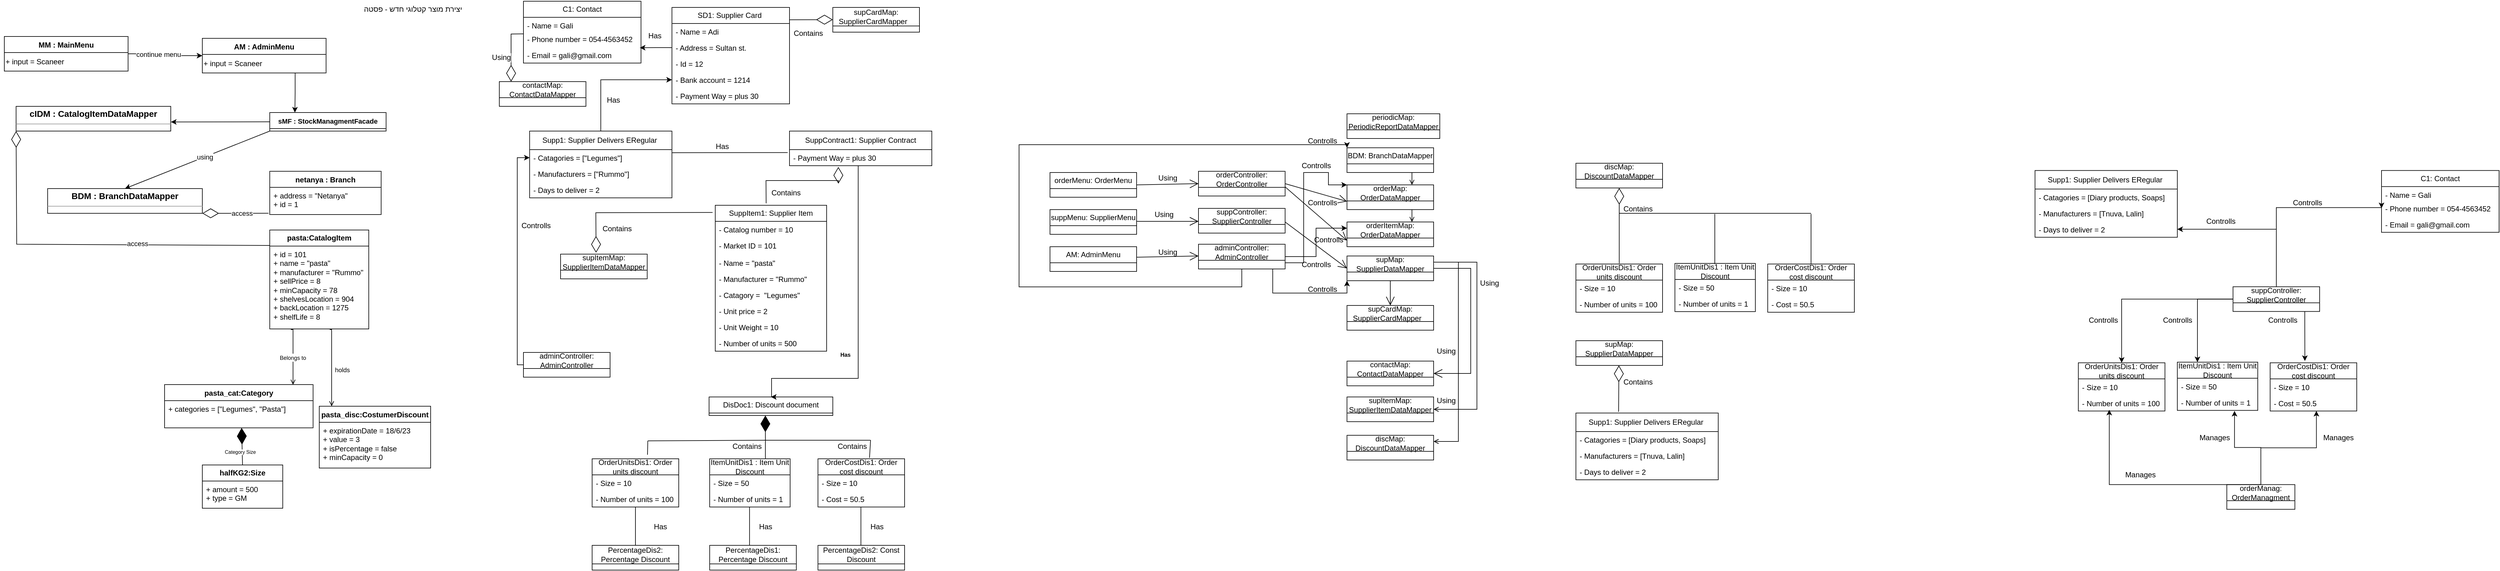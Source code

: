 <mxfile version="21.2.7" type="onedrive">
  <diagram id="C5RBs43oDa-KdzZeNtuy" name="Page-1">
    <mxGraphModel grid="1" page="1" gridSize="10" guides="1" tooltips="1" connect="1" arrows="1" fold="1" pageScale="1" pageWidth="827" pageHeight="1169" math="0" shadow="0">
      <root>
        <mxCell id="WIyWlLk6GJQsqaUBKTNV-0" />
        <mxCell id="WIyWlLk6GJQsqaUBKTNV-1" parent="WIyWlLk6GJQsqaUBKTNV-0" />
        <mxCell id="qQHOARV6SDKUEVZUDNVl-13" style="edgeStyle=orthogonalEdgeStyle;rounded=0;orthogonalLoop=1;jettySize=auto;html=1;exitX=0.75;exitY=1;exitDx=0;exitDy=0;entryX=0.216;entryY=0;entryDx=0;entryDy=0;entryPerimeter=0;" edge="1" parent="WIyWlLk6GJQsqaUBKTNV-1" source="qQHOARV6SDKUEVZUDNVl-10" target="qQHOARV6SDKUEVZUDNVl-1">
          <mxGeometry relative="1" as="geometry" />
        </mxCell>
        <mxCell id="qQHOARV6SDKUEVZUDNVl-10" value="AM : AdminMenu" style="swimlane;fontStyle=1;align=center;verticalAlign=top;childLayout=stackLayout;horizontal=1;startSize=26;horizontalStack=0;resizeParent=1;resizeParentMax=0;resizeLast=0;collapsible=1;marginBottom=0;whiteSpace=wrap;html=1;" vertex="1" parent="WIyWlLk6GJQsqaUBKTNV-1">
          <mxGeometry x="380" y="90" width="200" height="56" as="geometry" />
        </mxCell>
        <mxCell id="89CcJsVy4Urx-jafi869-3" value="+ input = Scaneer" style="text;html=1;strokeColor=none;fillColor=none;align=left;verticalAlign=middle;whiteSpace=wrap;rounded=0;" vertex="1" parent="qQHOARV6SDKUEVZUDNVl-10">
          <mxGeometry y="26" width="200" height="30" as="geometry" />
        </mxCell>
        <mxCell id="qQHOARV6SDKUEVZUDNVl-12" style="edgeStyle=orthogonalEdgeStyle;rounded=0;orthogonalLoop=1;jettySize=auto;html=1;exitX=1;exitY=0.5;exitDx=0;exitDy=0;" edge="1" parent="WIyWlLk6GJQsqaUBKTNV-1" source="qQHOARV6SDKUEVZUDNVl-11" target="qQHOARV6SDKUEVZUDNVl-10">
          <mxGeometry relative="1" as="geometry" />
        </mxCell>
        <mxCell id="89CcJsVy4Urx-jafi869-4" value="continue menu" style="edgeLabel;html=1;align=center;verticalAlign=middle;resizable=0;points=[];" connectable="0" vertex="1" parent="qQHOARV6SDKUEVZUDNVl-12">
          <mxGeometry x="-0.2" relative="1" as="geometry">
            <mxPoint y="1" as="offset" />
          </mxGeometry>
        </mxCell>
        <mxCell id="qQHOARV6SDKUEVZUDNVl-11" value="MM : MainMenu" style="swimlane;fontStyle=1;align=center;verticalAlign=top;childLayout=stackLayout;horizontal=1;startSize=26;horizontalStack=0;resizeParent=1;resizeParentMax=0;resizeLast=0;collapsible=1;marginBottom=0;whiteSpace=wrap;html=1;" vertex="1" parent="WIyWlLk6GJQsqaUBKTNV-1">
          <mxGeometry x="60" y="87" width="200" height="56" as="geometry" />
        </mxCell>
        <mxCell id="89CcJsVy4Urx-jafi869-0" value="+ input = Scaneer" style="text;html=1;strokeColor=none;fillColor=none;align=left;verticalAlign=middle;whiteSpace=wrap;rounded=0;" vertex="1" parent="qQHOARV6SDKUEVZUDNVl-11">
          <mxGeometry y="26" width="200" height="30" as="geometry" />
        </mxCell>
        <mxCell id="qQHOARV6SDKUEVZUDNVl-14" value="יצירת מוצר קטלוגי חדש - פסטה" style="text;html=1;align=center;verticalAlign=middle;resizable=0;points=[];autosize=1;strokeColor=none;fillColor=none;" vertex="1" parent="WIyWlLk6GJQsqaUBKTNV-1">
          <mxGeometry x="625" y="28" width="190" height="30" as="geometry" />
        </mxCell>
        <mxCell id="VhmcF22pDkBif8iSbu52-0" value="netanya : Branch" style="swimlane;fontStyle=1;align=center;verticalAlign=top;childLayout=stackLayout;horizontal=1;startSize=26;horizontalStack=0;resizeParent=1;resizeParentMax=0;resizeLast=0;collapsible=1;marginBottom=0;whiteSpace=wrap;html=1;" vertex="1" parent="WIyWlLk6GJQsqaUBKTNV-1">
          <mxGeometry x="489" y="305" width="180" height="70" as="geometry" />
        </mxCell>
        <mxCell id="VhmcF22pDkBif8iSbu52-1" value="+ address = &quot;Netanya&quot;&lt;br&gt;+ id = 1" style="text;strokeColor=none;fillColor=none;align=left;verticalAlign=top;spacingLeft=4;spacingRight=4;overflow=hidden;rotatable=0;points=[[0,0.5],[1,0.5]];portConstraint=eastwest;whiteSpace=wrap;html=1;" vertex="1" parent="VhmcF22pDkBif8iSbu52-0">
          <mxGeometry y="26" width="180" height="44" as="geometry" />
        </mxCell>
        <mxCell id="VhmcF22pDkBif8iSbu52-35" value="pasta_disc:CostumerDiscount" style="swimlane;fontStyle=1;align=center;verticalAlign=top;childLayout=stackLayout;horizontal=1;startSize=26;horizontalStack=0;resizeParent=1;resizeParentMax=0;resizeLast=0;collapsible=1;marginBottom=0;whiteSpace=wrap;html=1;" vertex="1" parent="WIyWlLk6GJQsqaUBKTNV-1">
          <mxGeometry x="569" y="685" width="180" height="100" as="geometry">
            <mxRectangle x="330" y="499" width="90" height="30" as="alternateBounds" />
          </mxGeometry>
        </mxCell>
        <mxCell id="VhmcF22pDkBif8iSbu52-36" value="+ expirationDate = 18/6/23&lt;br&gt;+ value = 3&lt;br&gt;+ isPercentage = false&lt;br&gt;+ minCapacity = 0" style="text;strokeColor=none;fillColor=none;align=left;verticalAlign=top;spacingLeft=4;spacingRight=4;overflow=hidden;rotatable=0;points=[[0,0.5],[1,0.5]];portConstraint=eastwest;whiteSpace=wrap;html=1;" vertex="1" parent="VhmcF22pDkBif8iSbu52-35">
          <mxGeometry y="26" width="180" height="74" as="geometry" />
        </mxCell>
        <mxCell id="9vg_7uP11k49zYVhbG7L-10" style="edgeStyle=orthogonalEdgeStyle;rounded=0;orthogonalLoop=1;jettySize=auto;html=1;exitX=0.606;exitY=1.007;exitDx=0;exitDy=0;endArrow=open;endFill=0;exitPerimeter=0;" edge="1" parent="WIyWlLk6GJQsqaUBKTNV-1" source="jIfuO9peZlvy2pWs-0o6-11">
          <mxGeometry relative="1" as="geometry">
            <Array as="points">
              <mxPoint x="589" y="561" />
            </Array>
            <mxPoint x="589" y="685" as="targetPoint" />
            <mxPoint x="639" y="574" as="sourcePoint" />
          </mxGeometry>
        </mxCell>
        <mxCell id="9vg_7uP11k49zYVhbG7L-13" value="&lt;font size=&quot;1&quot;&gt;holds&lt;/font&gt;" style="edgeLabel;html=1;align=center;verticalAlign=middle;resizable=0;points=[];" vertex="1" connectable="0" parent="WIyWlLk6GJQsqaUBKTNV-1">
          <mxGeometry x="749" y="650.003" as="geometry">
            <mxPoint x="-143" y="-24" as="offset" />
          </mxGeometry>
        </mxCell>
        <mxCell id="jIfuO9peZlvy2pWs-0o6-10" value="&lt;b&gt;pasta:CatalogItem&lt;/b&gt;" style="swimlane;fontStyle=0;childLayout=stackLayout;horizontal=1;startSize=26;fillColor=none;horizontalStack=0;resizeParent=1;resizeParentMax=0;resizeLast=0;collapsible=1;marginBottom=0;whiteSpace=wrap;html=1;" vertex="1" parent="WIyWlLk6GJQsqaUBKTNV-1">
          <mxGeometry x="489" y="400" width="160" height="160" as="geometry" />
        </mxCell>
        <mxCell id="jIfuO9peZlvy2pWs-0o6-11" value="+ id = 101&lt;br&gt;+ name = &quot;pasta&quot;&lt;br&gt;+ manufacturer = &quot;Rummo&quot;&lt;br style=&quot;border-color: var(--border-color);&quot;&gt;+ sellPrice = 8&lt;br style=&quot;border-color: var(--border-color);&quot;&gt;+ minCapacity = 78&lt;br&gt;+ shelvesLocation = 904&lt;br&gt;+ backLocation = 1275&lt;br&gt;+ shelfLife = 8" style="text;strokeColor=none;fillColor=none;align=left;verticalAlign=top;spacingLeft=4;spacingRight=4;overflow=hidden;rotatable=0;points=[[0,0.5],[1,0.5]];portConstraint=eastwest;whiteSpace=wrap;html=1;" vertex="1" parent="jIfuO9peZlvy2pWs-0o6-10">
          <mxGeometry y="26" width="160" height="134" as="geometry" />
        </mxCell>
        <mxCell id="jIfuO9peZlvy2pWs-0o6-12" value="pasta_cat:Category" style="swimlane;fontStyle=1;align=center;verticalAlign=top;childLayout=stackLayout;horizontal=1;startSize=26;horizontalStack=0;resizeParent=1;resizeParentMax=0;resizeLast=0;collapsible=1;marginBottom=0;whiteSpace=wrap;html=1;" vertex="1" parent="WIyWlLk6GJQsqaUBKTNV-1">
          <mxGeometry x="319" y="650" width="240" height="70" as="geometry" />
        </mxCell>
        <mxCell id="jIfuO9peZlvy2pWs-0o6-13" value="+&amp;nbsp;categories&lt;span style=&quot;background-color: initial;&quot;&gt;&amp;nbsp;= [&quot;Legumes&quot;, &quot;Pasta&quot;]&lt;/span&gt;" style="text;strokeColor=none;fillColor=none;align=left;verticalAlign=top;spacingLeft=4;spacingRight=4;overflow=hidden;rotatable=0;points=[[0,0.5],[1,0.5]];portConstraint=eastwest;whiteSpace=wrap;html=1;" vertex="1" parent="jIfuO9peZlvy2pWs-0o6-12">
          <mxGeometry y="26" width="240" height="44" as="geometry" />
        </mxCell>
        <mxCell id="jIfuO9peZlvy2pWs-0o6-14" value="&lt;b&gt;halfKG2:Size&lt;/b&gt;" style="swimlane;fontStyle=0;childLayout=stackLayout;horizontal=1;startSize=26;fillColor=none;horizontalStack=0;resizeParent=1;resizeParentMax=0;resizeLast=0;collapsible=1;marginBottom=0;whiteSpace=wrap;html=1;" vertex="1" parent="WIyWlLk6GJQsqaUBKTNV-1">
          <mxGeometry x="380" y="780" width="130" height="70" as="geometry" />
        </mxCell>
        <mxCell id="jIfuO9peZlvy2pWs-0o6-15" value="+ amount = 500&lt;span style=&quot;&quot;&gt;&lt;br&gt;+ type =&amp;nbsp;&lt;/span&gt;GM" style="text;strokeColor=none;fillColor=none;align=left;verticalAlign=top;spacingLeft=4;spacingRight=4;overflow=hidden;rotatable=0;points=[[0,0.5],[1,0.5]];portConstraint=eastwest;whiteSpace=wrap;html=1;" vertex="1" parent="jIfuO9peZlvy2pWs-0o6-14">
          <mxGeometry y="26" width="130" height="44" as="geometry" />
        </mxCell>
        <mxCell id="jIfuO9peZlvy2pWs-0o6-17" value="" style="endArrow=diamondThin;endFill=1;endSize=24;html=1;rounded=0;exitX=0.5;exitY=0;exitDx=0;exitDy=0;" edge="1" parent="WIyWlLk6GJQsqaUBKTNV-1" source="jIfuO9peZlvy2pWs-0o6-14">
          <mxGeometry width="160" relative="1" as="geometry">
            <mxPoint x="444.5" y="767" as="sourcePoint" />
            <mxPoint x="443.5" y="720" as="targetPoint" />
          </mxGeometry>
        </mxCell>
        <mxCell id="jIfuO9peZlvy2pWs-0o6-18" value="&lt;font style=&quot;font-size: 8px;&quot;&gt;Category Size&lt;/font&gt;" style="edgeLabel;html=1;align=center;verticalAlign=middle;resizable=0;points=[];fontSize=8;" connectable="0" vertex="1" parent="jIfuO9peZlvy2pWs-0o6-17">
          <mxGeometry x="0.302" relative="1" as="geometry">
            <mxPoint x="-3" y="18" as="offset" />
          </mxGeometry>
        </mxCell>
        <mxCell id="jIfuO9peZlvy2pWs-0o6-19" style="edgeStyle=orthogonalEdgeStyle;rounded=0;orthogonalLoop=1;jettySize=auto;html=1;endArrow=open;endFill=0;entryX=0.865;entryY=0.004;entryDx=0;entryDy=0;exitX=0.213;exitY=1.007;exitDx=0;exitDy=0;entryPerimeter=0;exitPerimeter=0;" edge="1" parent="WIyWlLk6GJQsqaUBKTNV-1" source="jIfuO9peZlvy2pWs-0o6-11" target="jIfuO9peZlvy2pWs-0o6-12">
          <mxGeometry relative="1" as="geometry">
            <Array as="points">
              <mxPoint x="527" y="561" />
            </Array>
            <mxPoint x="484" y="560" as="sourcePoint" />
            <mxPoint x="526.5" y="844.09" as="targetPoint" />
          </mxGeometry>
        </mxCell>
        <mxCell id="jIfuO9peZlvy2pWs-0o6-20" value="&lt;font style=&quot;font-size: 9px;&quot;&gt;Belongs to&lt;/font&gt;" style="edgeLabel;html=1;align=center;verticalAlign=middle;resizable=0;points=[];" vertex="1" connectable="0" parent="jIfuO9peZlvy2pWs-0o6-19">
          <mxGeometry x="0.345" y="2" relative="1" as="geometry">
            <mxPoint x="-3" y="-14" as="offset" />
          </mxGeometry>
        </mxCell>
        <mxCell id="qQHOARV6SDKUEVZUDNVl-1" value="&lt;font style=&quot;font-size: 11px;&quot;&gt;sMF : StockManagmentFacade&lt;/font&gt;" style="swimlane;fontStyle=1;align=center;verticalAlign=top;childLayout=stackLayout;horizontal=1;startSize=26;horizontalStack=0;resizeParent=1;resizeParentMax=0;resizeLast=0;collapsible=1;marginBottom=0;whiteSpace=wrap;html=1;" vertex="1" parent="WIyWlLk6GJQsqaUBKTNV-1">
          <mxGeometry x="489" y="210" width="188" height="30" as="geometry" />
        </mxCell>
        <mxCell id="qQHOARV6SDKUEVZUDNVl-4" value="&lt;p style=&quot;margin:0px;margin-top:4px;text-align:center;&quot;&gt;&lt;b&gt;cIDM : CatalogItemDataMapper&lt;/b&gt;&lt;/p&gt;&lt;hr size=&quot;1&quot;&gt;&lt;p style=&quot;margin:0 0 0 4px;line-height:1.6;&quot;&gt;&lt;br&gt;&lt;/p&gt;" style="verticalAlign=top;align=left;overflow=fill;fontSize=14;fontFamily=Helvetica;html=1;rounded=0;shadow=0;comic=0;labelBackgroundColor=none;strokeWidth=1;" vertex="1" parent="WIyWlLk6GJQsqaUBKTNV-1">
          <mxGeometry x="79" y="200" width="250" height="40" as="geometry" />
        </mxCell>
        <mxCell id="qQHOARV6SDKUEVZUDNVl-6" style="edgeStyle=orthogonalEdgeStyle;rounded=0;orthogonalLoop=1;jettySize=auto;html=1;exitX=0;exitY=0.5;exitDx=0;exitDy=0;entryX=1.001;entryY=0.63;entryDx=0;entryDy=0;entryPerimeter=0;" edge="1" parent="WIyWlLk6GJQsqaUBKTNV-1" source="qQHOARV6SDKUEVZUDNVl-1" target="qQHOARV6SDKUEVZUDNVl-4">
          <mxGeometry relative="1" as="geometry">
            <Array as="points">
              <mxPoint x="329" y="225" />
            </Array>
          </mxGeometry>
        </mxCell>
        <mxCell id="IWr60KSukv1CMMSqz1xH-234" value="&lt;p style=&quot;margin:0px;margin-top:4px;text-align:center;&quot;&gt;&lt;b&gt;BDM : BranchDataMapper&lt;/b&gt;&lt;/p&gt;&lt;hr size=&quot;1&quot;&gt;&lt;p style=&quot;margin:0 0 0 4px;line-height:1.6;&quot;&gt;&lt;br&gt;&lt;/p&gt;" style="verticalAlign=top;align=left;overflow=fill;fontSize=14;fontFamily=Helvetica;html=1;rounded=0;shadow=0;comic=0;labelBackgroundColor=none;strokeWidth=1;" vertex="1" parent="WIyWlLk6GJQsqaUBKTNV-1">
          <mxGeometry x="130" y="333" width="250" height="40" as="geometry" />
        </mxCell>
        <mxCell id="rH_Ifb9CREqOWuZM-UfC-43" value="&lt;b&gt;&lt;font style=&quot;font-size: 9px;&quot;&gt;Has&lt;/font&gt;&lt;/b&gt;" style="edgeLabel;html=1;align=center;verticalAlign=middle;resizable=0;points=[];" connectable="0" vertex="1" parent="WIyWlLk6GJQsqaUBKTNV-1">
          <mxGeometry x="1419.043" y="600.692" as="geometry" />
        </mxCell>
        <mxCell id="rH_Ifb9CREqOWuZM-UfC-44" value="C1: Contact" style="swimlane;fontStyle=0;childLayout=stackLayout;horizontal=1;startSize=26;fillColor=none;horizontalStack=0;resizeParent=1;resizeParentMax=0;resizeLast=0;collapsible=1;marginBottom=0;whiteSpace=wrap;html=1;" vertex="1" parent="WIyWlLk6GJQsqaUBKTNV-1">
          <mxGeometry x="899" y="30" width="190" height="100" as="geometry" />
        </mxCell>
        <mxCell id="rH_Ifb9CREqOWuZM-UfC-45" value="- Name = Gali" style="text;strokeColor=none;fillColor=none;align=left;verticalAlign=top;spacingLeft=4;spacingRight=4;overflow=hidden;rotatable=0;points=[[0,0.5],[1,0.5]];portConstraint=eastwest;whiteSpace=wrap;html=1;" vertex="1" parent="rH_Ifb9CREqOWuZM-UfC-44">
          <mxGeometry y="26" width="190" height="22" as="geometry" />
        </mxCell>
        <mxCell id="rH_Ifb9CREqOWuZM-UfC-46" value="- Phone number = 054-4563452" style="text;strokeColor=none;fillColor=none;align=left;verticalAlign=top;spacingLeft=4;spacingRight=4;overflow=hidden;rotatable=0;points=[[0,0.5],[1,0.5]];portConstraint=eastwest;whiteSpace=wrap;html=1;" vertex="1" parent="rH_Ifb9CREqOWuZM-UfC-44">
          <mxGeometry y="48" width="190" height="26" as="geometry" />
        </mxCell>
        <mxCell id="rH_Ifb9CREqOWuZM-UfC-47" value="- Email = gali@gmail.com" style="text;strokeColor=none;fillColor=none;align=left;verticalAlign=top;spacingLeft=4;spacingRight=4;overflow=hidden;rotatable=0;points=[[0,0.5],[1,0.5]];portConstraint=eastwest;whiteSpace=wrap;html=1;" vertex="1" parent="rH_Ifb9CREqOWuZM-UfC-44">
          <mxGeometry y="74" width="190" height="26" as="geometry" />
        </mxCell>
        <mxCell id="rH_Ifb9CREqOWuZM-UfC-48" value="SD1: Supplier Card&amp;nbsp;" style="swimlane;fontStyle=0;childLayout=stackLayout;horizontal=1;startSize=26;fillColor=none;horizontalStack=0;resizeParent=1;resizeParentMax=0;resizeLast=0;collapsible=1;marginBottom=0;whiteSpace=wrap;html=1;" vertex="1" parent="WIyWlLk6GJQsqaUBKTNV-1">
          <mxGeometry x="1139" y="40" width="190" height="156" as="geometry" />
        </mxCell>
        <mxCell id="rH_Ifb9CREqOWuZM-UfC-49" value="- Name = Adi" style="text;strokeColor=none;fillColor=none;align=left;verticalAlign=top;spacingLeft=4;spacingRight=4;overflow=hidden;rotatable=0;points=[[0,0.5],[1,0.5]];portConstraint=eastwest;whiteSpace=wrap;html=1;" vertex="1" parent="rH_Ifb9CREqOWuZM-UfC-48">
          <mxGeometry y="26" width="190" height="26" as="geometry" />
        </mxCell>
        <mxCell id="rH_Ifb9CREqOWuZM-UfC-50" value="- Address = Sultan st." style="text;strokeColor=none;fillColor=none;align=left;verticalAlign=top;spacingLeft=4;spacingRight=4;overflow=hidden;rotatable=0;points=[[0,0.5],[1,0.5]];portConstraint=eastwest;whiteSpace=wrap;html=1;" vertex="1" parent="rH_Ifb9CREqOWuZM-UfC-48">
          <mxGeometry y="52" width="190" height="26" as="geometry" />
        </mxCell>
        <mxCell id="rH_Ifb9CREqOWuZM-UfC-51" value="- Id = 12" style="text;strokeColor=none;fillColor=none;align=left;verticalAlign=top;spacingLeft=4;spacingRight=4;overflow=hidden;rotatable=0;points=[[0,0.5],[1,0.5]];portConstraint=eastwest;whiteSpace=wrap;html=1;" vertex="1" parent="rH_Ifb9CREqOWuZM-UfC-48">
          <mxGeometry y="78" width="190" height="26" as="geometry" />
        </mxCell>
        <mxCell id="rH_Ifb9CREqOWuZM-UfC-52" value="- Bank account = 1214" style="text;strokeColor=none;fillColor=none;align=left;verticalAlign=top;spacingLeft=4;spacingRight=4;overflow=hidden;rotatable=0;points=[[0,0.5],[1,0.5]];portConstraint=eastwest;whiteSpace=wrap;html=1;" vertex="1" parent="rH_Ifb9CREqOWuZM-UfC-48">
          <mxGeometry y="104" width="190" height="26" as="geometry" />
        </mxCell>
        <mxCell id="rH_Ifb9CREqOWuZM-UfC-53" value="- Payment Way = plus 30" style="text;strokeColor=none;fillColor=none;align=left;verticalAlign=top;spacingLeft=4;spacingRight=4;overflow=hidden;rotatable=0;points=[[0,0.5],[1,0.5]];portConstraint=eastwest;whiteSpace=wrap;html=1;" vertex="1" parent="rH_Ifb9CREqOWuZM-UfC-48">
          <mxGeometry y="130" width="190" height="26" as="geometry" />
        </mxCell>
        <mxCell id="rH_Ifb9CREqOWuZM-UfC-54" style="edgeStyle=orthogonalEdgeStyle;rounded=0;orthogonalLoop=1;jettySize=auto;html=1;entryX=0;entryY=0.5;entryDx=0;entryDy=0;" edge="1" parent="WIyWlLk6GJQsqaUBKTNV-1" source="rH_Ifb9CREqOWuZM-UfC-55" target="rH_Ifb9CREqOWuZM-UfC-52">
          <mxGeometry relative="1" as="geometry" />
        </mxCell>
        <mxCell id="rH_Ifb9CREqOWuZM-UfC-55" value="Supp1: Supplier Delivers ERegular&amp;nbsp;" style="swimlane;fontStyle=0;childLayout=stackLayout;horizontal=1;startSize=30;fillColor=none;horizontalStack=0;resizeParent=1;resizeParentMax=0;resizeLast=0;collapsible=1;marginBottom=0;whiteSpace=wrap;html=1;" vertex="1" parent="WIyWlLk6GJQsqaUBKTNV-1">
          <mxGeometry x="909" y="240" width="230" height="108" as="geometry" />
        </mxCell>
        <mxCell id="rH_Ifb9CREqOWuZM-UfC-56" value="- Catagories = [&quot;Legumes&quot;]" style="text;strokeColor=none;fillColor=none;align=left;verticalAlign=top;spacingLeft=4;spacingRight=4;overflow=hidden;rotatable=0;points=[[0,0.5],[1,0.5]];portConstraint=eastwest;whiteSpace=wrap;html=1;" vertex="1" parent="rH_Ifb9CREqOWuZM-UfC-55">
          <mxGeometry y="30" width="230" height="26" as="geometry" />
        </mxCell>
        <mxCell id="rH_Ifb9CREqOWuZM-UfC-57" value="- Manufacturers = [&quot;Rummo&quot;]" style="text;strokeColor=none;fillColor=none;align=left;verticalAlign=top;spacingLeft=4;spacingRight=4;overflow=hidden;rotatable=0;points=[[0,0.5],[1,0.5]];portConstraint=eastwest;whiteSpace=wrap;html=1;" vertex="1" parent="rH_Ifb9CREqOWuZM-UfC-55">
          <mxGeometry y="56" width="230" height="26" as="geometry" />
        </mxCell>
        <mxCell id="rH_Ifb9CREqOWuZM-UfC-58" value="- Days to deliver = 2" style="text;strokeColor=none;fillColor=none;align=left;verticalAlign=top;spacingLeft=4;spacingRight=4;overflow=hidden;rotatable=0;points=[[0,0.5],[1,0.5]];portConstraint=eastwest;whiteSpace=wrap;html=1;" vertex="1" parent="rH_Ifb9CREqOWuZM-UfC-55">
          <mxGeometry y="82" width="230" height="26" as="geometry" />
        </mxCell>
        <mxCell id="rH_Ifb9CREqOWuZM-UfC-59" style="edgeStyle=orthogonalEdgeStyle;rounded=0;orthogonalLoop=1;jettySize=auto;html=1;entryX=0.5;entryY=0;entryDx=0;entryDy=0;" edge="1" parent="WIyWlLk6GJQsqaUBKTNV-1" source="rH_Ifb9CREqOWuZM-UfC-60" target="M98M4lL8PVVXPSp0lgDI-140">
          <mxGeometry relative="1" as="geometry">
            <Array as="points">
              <mxPoint x="1440" y="640" />
              <mxPoint x="1300" y="640" />
            </Array>
            <mxPoint x="1409" y="665" as="targetPoint" />
          </mxGeometry>
        </mxCell>
        <mxCell id="rH_Ifb9CREqOWuZM-UfC-60" value="SuppContract1: Supplier Contract" style="swimlane;fontStyle=0;childLayout=stackLayout;horizontal=1;startSize=30;fillColor=none;horizontalStack=0;resizeParent=1;resizeParentMax=0;resizeLast=0;collapsible=1;marginBottom=0;whiteSpace=wrap;html=1;" vertex="1" parent="WIyWlLk6GJQsqaUBKTNV-1">
          <mxGeometry x="1329" y="240" width="230" height="56" as="geometry" />
        </mxCell>
        <mxCell id="rH_Ifb9CREqOWuZM-UfC-61" value="- Payment Way = plus 30" style="text;strokeColor=none;fillColor=none;align=left;verticalAlign=top;spacingLeft=4;spacingRight=4;overflow=hidden;rotatable=0;points=[[0,0.5],[1,0.5]];portConstraint=eastwest;whiteSpace=wrap;html=1;" vertex="1" parent="rH_Ifb9CREqOWuZM-UfC-60">
          <mxGeometry y="30" width="230" height="26" as="geometry" />
        </mxCell>
        <mxCell id="rH_Ifb9CREqOWuZM-UfC-62" value="SuppItem1: Supplier Item" style="swimlane;fontStyle=0;childLayout=stackLayout;horizontal=1;startSize=26;fillColor=none;horizontalStack=0;resizeParent=1;resizeParentMax=0;resizeLast=0;collapsible=1;marginBottom=0;whiteSpace=wrap;html=1;" vertex="1" parent="WIyWlLk6GJQsqaUBKTNV-1">
          <mxGeometry x="1209" y="360" width="180" height="236" as="geometry" />
        </mxCell>
        <mxCell id="rH_Ifb9CREqOWuZM-UfC-63" value="- Catalog number = 10" style="text;strokeColor=none;fillColor=none;align=left;verticalAlign=top;spacingLeft=4;spacingRight=4;overflow=hidden;rotatable=0;points=[[0,0.5],[1,0.5]];portConstraint=eastwest;whiteSpace=wrap;html=1;" vertex="1" parent="rH_Ifb9CREqOWuZM-UfC-62">
          <mxGeometry y="26" width="180" height="26" as="geometry" />
        </mxCell>
        <mxCell id="rH_Ifb9CREqOWuZM-UfC-64" value="- Market ID = 101" style="text;strokeColor=none;fillColor=none;align=left;verticalAlign=top;spacingLeft=4;spacingRight=4;overflow=hidden;rotatable=0;points=[[0,0.5],[1,0.5]];portConstraint=eastwest;whiteSpace=wrap;html=1;" vertex="1" parent="rH_Ifb9CREqOWuZM-UfC-62">
          <mxGeometry y="52" width="180" height="28" as="geometry" />
        </mxCell>
        <mxCell id="rH_Ifb9CREqOWuZM-UfC-65" value="- Name = &quot;pasta&quot;" style="text;strokeColor=none;fillColor=none;align=left;verticalAlign=top;spacingLeft=4;spacingRight=4;overflow=hidden;rotatable=0;points=[[0,0.5],[1,0.5]];portConstraint=eastwest;whiteSpace=wrap;html=1;" vertex="1" parent="rH_Ifb9CREqOWuZM-UfC-62">
          <mxGeometry y="80" width="180" height="26" as="geometry" />
        </mxCell>
        <mxCell id="rH_Ifb9CREqOWuZM-UfC-66" value="- Manufacturer = &quot;Rummo&quot;" style="text;strokeColor=none;fillColor=none;align=left;verticalAlign=top;spacingLeft=4;spacingRight=4;overflow=hidden;rotatable=0;points=[[0,0.5],[1,0.5]];portConstraint=eastwest;whiteSpace=wrap;html=1;" vertex="1" parent="rH_Ifb9CREqOWuZM-UfC-62">
          <mxGeometry y="106" width="180" height="26" as="geometry" />
        </mxCell>
        <mxCell id="rH_Ifb9CREqOWuZM-UfC-67" value="- Catagory =&amp;nbsp; &quot;Legumes&quot;" style="text;strokeColor=none;fillColor=none;align=left;verticalAlign=top;spacingLeft=4;spacingRight=4;overflow=hidden;rotatable=0;points=[[0,0.5],[1,0.5]];portConstraint=eastwest;whiteSpace=wrap;html=1;" vertex="1" parent="rH_Ifb9CREqOWuZM-UfC-62">
          <mxGeometry y="132" width="180" height="26" as="geometry" />
        </mxCell>
        <mxCell id="rH_Ifb9CREqOWuZM-UfC-68" value="- Unit price = 2" style="text;strokeColor=none;fillColor=none;align=left;verticalAlign=top;spacingLeft=4;spacingRight=4;overflow=hidden;rotatable=0;points=[[0,0.5],[1,0.5]];portConstraint=eastwest;whiteSpace=wrap;html=1;" vertex="1" parent="rH_Ifb9CREqOWuZM-UfC-62">
          <mxGeometry y="158" width="180" height="26" as="geometry" />
        </mxCell>
        <mxCell id="rH_Ifb9CREqOWuZM-UfC-69" value="- Unit Weight = 10" style="text;strokeColor=none;fillColor=none;align=left;verticalAlign=top;spacingLeft=4;spacingRight=4;overflow=hidden;rotatable=0;points=[[0,0.5],[1,0.5]];portConstraint=eastwest;whiteSpace=wrap;html=1;" vertex="1" parent="rH_Ifb9CREqOWuZM-UfC-62">
          <mxGeometry y="184" width="180" height="26" as="geometry" />
        </mxCell>
        <mxCell id="rH_Ifb9CREqOWuZM-UfC-70" value="- Number of units = 500" style="text;strokeColor=none;fillColor=none;align=left;verticalAlign=top;spacingLeft=4;spacingRight=4;overflow=hidden;rotatable=0;points=[[0,0.5],[1,0.5]];portConstraint=eastwest;whiteSpace=wrap;html=1;" vertex="1" parent="rH_Ifb9CREqOWuZM-UfC-62">
          <mxGeometry y="210" width="180" height="26" as="geometry" />
        </mxCell>
        <mxCell id="rH_Ifb9CREqOWuZM-UfC-96" value="" style="endArrow=none;html=1;rounded=0;entryX=-0.013;entryY=0.181;entryDx=0;entryDy=0;entryPerimeter=0;" edge="1" parent="WIyWlLk6GJQsqaUBKTNV-1" target="rH_Ifb9CREqOWuZM-UfC-61">
          <mxGeometry width="50" height="50" relative="1" as="geometry">
            <mxPoint x="1139" y="275.0" as="sourcePoint" />
            <mxPoint x="1319" y="275" as="targetPoint" />
          </mxGeometry>
        </mxCell>
        <mxCell id="rH_Ifb9CREqOWuZM-UfC-100" value="" style="endArrow=diamondThin;endFill=0;endSize=24;html=1;rounded=0;exitX=0.457;exitY=-0.013;exitDx=0;exitDy=0;exitPerimeter=0;entryX=0.343;entryY=1.077;entryDx=0;entryDy=0;entryPerimeter=0;" edge="1" parent="WIyWlLk6GJQsqaUBKTNV-1" source="rH_Ifb9CREqOWuZM-UfC-62" target="rH_Ifb9CREqOWuZM-UfC-61">
          <mxGeometry width="160" relative="1" as="geometry">
            <mxPoint x="1239" y="306.41" as="sourcePoint" />
            <mxPoint x="1399" y="306.41" as="targetPoint" />
            <Array as="points">
              <mxPoint x="1291" y="320" />
              <mxPoint x="1408" y="320" />
            </Array>
          </mxGeometry>
        </mxCell>
        <mxCell id="rH_Ifb9CREqOWuZM-UfC-102" value="supCardMap: SupplierCardMapper&amp;nbsp; &amp;nbsp;" style="swimlane;fontStyle=0;childLayout=stackLayout;horizontal=1;startSize=30;fillColor=none;horizontalStack=0;resizeParent=1;resizeParentMax=0;resizeLast=0;collapsible=1;marginBottom=0;whiteSpace=wrap;html=1;" vertex="1" parent="WIyWlLk6GJQsqaUBKTNV-1">
          <mxGeometry x="1399" y="40" width="140" height="40" as="geometry" />
        </mxCell>
        <mxCell id="rH_Ifb9CREqOWuZM-UfC-103" value="" style="endArrow=diamondThin;endFill=0;endSize=24;html=1;rounded=0;" edge="1" parent="WIyWlLk6GJQsqaUBKTNV-1">
          <mxGeometry width="160" relative="1" as="geometry">
            <mxPoint x="1329" y="60" as="sourcePoint" />
            <mxPoint x="1399" y="59.82" as="targetPoint" />
          </mxGeometry>
        </mxCell>
        <mxCell id="rH_Ifb9CREqOWuZM-UfC-104" value="contactMap: ContactDataMapper" style="swimlane;fontStyle=0;childLayout=stackLayout;horizontal=1;startSize=26;fillColor=none;horizontalStack=0;resizeParent=1;resizeParentMax=0;resizeLast=0;collapsible=1;marginBottom=0;whiteSpace=wrap;html=1;" vertex="1" parent="WIyWlLk6GJQsqaUBKTNV-1">
          <mxGeometry x="860" y="160" width="140" height="40" as="geometry" />
        </mxCell>
        <mxCell id="rH_Ifb9CREqOWuZM-UfC-105" value="" style="endArrow=diamondThin;endFill=0;endSize=24;html=1;rounded=0;exitX=0.002;exitY=0.181;exitDx=0;exitDy=0;exitPerimeter=0;" edge="1" parent="WIyWlLk6GJQsqaUBKTNV-1" source="rH_Ifb9CREqOWuZM-UfC-46">
          <mxGeometry width="160" relative="1" as="geometry">
            <mxPoint x="879" y="109.59" as="sourcePoint" />
            <mxPoint x="879" y="160.0" as="targetPoint" />
            <Array as="points">
              <mxPoint x="879" y="83" />
            </Array>
          </mxGeometry>
        </mxCell>
        <mxCell id="rH_Ifb9CREqOWuZM-UfC-106" value="supItemMap: SupplierItemDataMapper" style="swimlane;fontStyle=0;childLayout=stackLayout;horizontal=1;startSize=26;fillColor=none;horizontalStack=0;resizeParent=1;resizeParentMax=0;resizeLast=0;collapsible=1;marginBottom=0;whiteSpace=wrap;html=1;" vertex="1" parent="WIyWlLk6GJQsqaUBKTNV-1">
          <mxGeometry x="959" y="439" width="140" height="40" as="geometry" />
        </mxCell>
        <mxCell id="rH_Ifb9CREqOWuZM-UfC-109" style="edgeStyle=orthogonalEdgeStyle;rounded=0;orthogonalLoop=1;jettySize=auto;html=1;entryX=0;entryY=0.5;entryDx=0;entryDy=0;" edge="1" parent="WIyWlLk6GJQsqaUBKTNV-1" source="rH_Ifb9CREqOWuZM-UfC-110" target="rH_Ifb9CREqOWuZM-UfC-56">
          <mxGeometry relative="1" as="geometry">
            <Array as="points">
              <mxPoint x="889" y="618" />
              <mxPoint x="889" y="283" />
            </Array>
          </mxGeometry>
        </mxCell>
        <mxCell id="rH_Ifb9CREqOWuZM-UfC-110" value="adminController: AdminController" style="swimlane;fontStyle=0;childLayout=stackLayout;horizontal=1;startSize=26;fillColor=none;horizontalStack=0;resizeParent=1;resizeParentMax=0;resizeLast=0;collapsible=1;marginBottom=0;whiteSpace=wrap;html=1;" vertex="1" parent="WIyWlLk6GJQsqaUBKTNV-1">
          <mxGeometry x="899" y="598" width="140" height="40" as="geometry" />
        </mxCell>
        <mxCell id="rH_Ifb9CREqOWuZM-UfC-111" style="edgeStyle=orthogonalEdgeStyle;rounded=0;orthogonalLoop=1;jettySize=auto;html=1;exitX=0;exitY=0.5;exitDx=0;exitDy=0;entryX=0.99;entryY=0.047;entryDx=0;entryDy=0;entryPerimeter=0;" edge="1" parent="WIyWlLk6GJQsqaUBKTNV-1" source="rH_Ifb9CREqOWuZM-UfC-50" target="rH_Ifb9CREqOWuZM-UfC-47">
          <mxGeometry relative="1" as="geometry" />
        </mxCell>
        <mxCell id="rH_Ifb9CREqOWuZM-UfC-112" value="" style="endArrow=diamondThin;endFill=0;endSize=24;html=1;rounded=0;exitX=-0.024;exitY=0.049;exitDx=0;exitDy=0;exitPerimeter=0;entryX=0.41;entryY=-0.058;entryDx=0;entryDy=0;entryPerimeter=0;" edge="1" parent="WIyWlLk6GJQsqaUBKTNV-1" source="rH_Ifb9CREqOWuZM-UfC-62" target="rH_Ifb9CREqOWuZM-UfC-106">
          <mxGeometry width="160" relative="1" as="geometry">
            <mxPoint x="880" y="490" as="sourcePoint" />
            <mxPoint x="1040" y="490" as="targetPoint" />
            <Array as="points">
              <mxPoint x="1016" y="372" />
            </Array>
          </mxGeometry>
        </mxCell>
        <mxCell id="SR2MS8EgbZTcMmg2NYzx-2" value="" style="endArrow=classic;html=1;rounded=0;exitX=0;exitY=1;exitDx=0;exitDy=0;entryX=0.5;entryY=0;entryDx=0;entryDy=0;" edge="1" parent="WIyWlLk6GJQsqaUBKTNV-1" source="qQHOARV6SDKUEVZUDNVl-1" target="IWr60KSukv1CMMSqz1xH-234">
          <mxGeometry width="50" height="50" relative="1" as="geometry">
            <mxPoint x="390" y="350" as="sourcePoint" />
            <mxPoint x="440" y="300" as="targetPoint" />
          </mxGeometry>
        </mxCell>
        <mxCell id="89CcJsVy4Urx-jafi869-5" value="using" style="edgeLabel;html=1;align=center;verticalAlign=middle;resizable=0;points=[];" connectable="0" vertex="1" parent="SR2MS8EgbZTcMmg2NYzx-2">
          <mxGeometry x="-0.103" relative="1" as="geometry">
            <mxPoint as="offset" />
          </mxGeometry>
        </mxCell>
        <mxCell id="SR2MS8EgbZTcMmg2NYzx-4" value="" style="endArrow=diamondThin;endFill=0;endSize=24;html=1;rounded=0;exitX=-0.011;exitY=0.953;exitDx=0;exitDy=0;exitPerimeter=0;entryX=1;entryY=1;entryDx=0;entryDy=0;startArrow=none;startFill=0;" edge="1" parent="WIyWlLk6GJQsqaUBKTNV-1" source="VhmcF22pDkBif8iSbu52-1" target="IWr60KSukv1CMMSqz1xH-234">
          <mxGeometry width="160" relative="1" as="geometry">
            <mxPoint x="380" y="410" as="sourcePoint" />
            <mxPoint x="400" y="480" as="targetPoint" />
          </mxGeometry>
        </mxCell>
        <mxCell id="89CcJsVy4Urx-jafi869-6" value="access" style="edgeLabel;html=1;align=center;verticalAlign=middle;resizable=0;points=[];" connectable="0" vertex="1" parent="SR2MS8EgbZTcMmg2NYzx-4">
          <mxGeometry x="-0.196" relative="1" as="geometry">
            <mxPoint as="offset" />
          </mxGeometry>
        </mxCell>
        <mxCell id="SR2MS8EgbZTcMmg2NYzx-5" value="" style="endArrow=diamondThin;endFill=0;endSize=24;html=1;rounded=0;entryX=0;entryY=1;entryDx=0;entryDy=0;exitX=0;exitY=-0.007;exitDx=0;exitDy=0;exitPerimeter=0;startArrow=none;startFill=0;" edge="1" parent="WIyWlLk6GJQsqaUBKTNV-1" source="jIfuO9peZlvy2pWs-0o6-11" target="qQHOARV6SDKUEVZUDNVl-4">
          <mxGeometry width="160" relative="1" as="geometry">
            <mxPoint x="380" y="410" as="sourcePoint" />
            <mxPoint x="540" y="410" as="targetPoint" />
            <Array as="points">
              <mxPoint x="80" y="423" />
            </Array>
          </mxGeometry>
        </mxCell>
        <mxCell id="89CcJsVy4Urx-jafi869-7" value="access" style="edgeLabel;html=1;align=center;verticalAlign=middle;resizable=0;points=[];" connectable="0" vertex="1" parent="SR2MS8EgbZTcMmg2NYzx-5">
          <mxGeometry x="-0.277" y="-2" relative="1" as="geometry">
            <mxPoint as="offset" />
          </mxGeometry>
        </mxCell>
        <mxCell id="M98M4lL8PVVXPSp0lgDI-0" value="&lt;span style=&quot;font-weight: normal; font-size: 12px;&quot;&gt;&lt;font style=&quot;font-size: 12px;&quot;&gt;Contains&lt;/font&gt;&lt;/span&gt;" style="edgeLabel;html=1;align=center;verticalAlign=middle;resizable=0;points=[];fontStyle=1;fontSize=12;" connectable="0" vertex="1" parent="WIyWlLk6GJQsqaUBKTNV-1">
          <mxGeometry x="2700" y="365.714" as="geometry" />
        </mxCell>
        <mxCell id="M98M4lL8PVVXPSp0lgDI-1" value="&lt;span style=&quot;font-weight: normal; font-size: 12px;&quot;&gt;&lt;font style=&quot;font-size: 12px;&quot;&gt;Contains&lt;/font&gt;&lt;/span&gt;" style="edgeLabel;html=1;align=center;verticalAlign=middle;resizable=0;points=[];fontStyle=1;fontSize=12;" connectable="0" vertex="1" parent="WIyWlLk6GJQsqaUBKTNV-1">
          <mxGeometry x="2700" y="645.714" as="geometry" />
        </mxCell>
        <mxCell id="M98M4lL8PVVXPSp0lgDI-2" value="&lt;span style=&quot;font-weight: normal; font-size: 12px;&quot;&gt;&lt;font style=&quot;font-size: 12px;&quot;&gt;Using&lt;/font&gt;&lt;/span&gt;" style="edgeLabel;html=1;align=center;verticalAlign=middle;resizable=0;points=[];fontStyle=1;fontSize=12;" connectable="0" vertex="1" parent="WIyWlLk6GJQsqaUBKTNV-1">
          <mxGeometry x="1940" y="315.714" as="geometry" />
        </mxCell>
        <mxCell id="M98M4lL8PVVXPSp0lgDI-3" value="&lt;span style=&quot;font-weight: normal; font-size: 12px;&quot;&gt;&lt;font style=&quot;font-size: 12px;&quot;&gt;Using&lt;/font&gt;&lt;/span&gt;" style="edgeLabel;html=1;align=center;verticalAlign=middle;resizable=0;points=[];fontStyle=1;fontSize=12;" connectable="0" vertex="1" parent="WIyWlLk6GJQsqaUBKTNV-1">
          <mxGeometry x="1940" y="374.714" as="geometry">
            <mxPoint x="-6" as="offset" />
          </mxGeometry>
        </mxCell>
        <mxCell id="M98M4lL8PVVXPSp0lgDI-4" value="&lt;span style=&quot;font-weight: normal; font-size: 12px;&quot;&gt;&lt;font style=&quot;font-size: 12px;&quot;&gt;Using&lt;/font&gt;&lt;/span&gt;" style="edgeLabel;html=1;align=center;verticalAlign=middle;resizable=0;points=[];fontStyle=1;fontSize=12;" connectable="0" vertex="1" parent="WIyWlLk6GJQsqaUBKTNV-1">
          <mxGeometry x="1940" y="435.714" as="geometry" />
        </mxCell>
        <mxCell id="M98M4lL8PVVXPSp0lgDI-5" value="&lt;span style=&quot;font-weight: normal; font-size: 12px;&quot;&gt;&lt;font style=&quot;font-size: 12px;&quot;&gt;Controlls&lt;/font&gt;&lt;/span&gt;" style="edgeLabel;html=1;align=center;verticalAlign=middle;resizable=0;points=[];fontStyle=1;fontSize=12;" connectable="0" vertex="1" parent="WIyWlLk6GJQsqaUBKTNV-1">
          <mxGeometry x="2190" y="255.714" as="geometry" />
        </mxCell>
        <mxCell id="M98M4lL8PVVXPSp0lgDI-6" value="&lt;span style=&quot;font-weight: normal; font-size: 12px;&quot;&gt;&lt;font style=&quot;font-size: 12px;&quot;&gt;Controlls&lt;/font&gt;&lt;/span&gt;" style="edgeLabel;html=1;align=center;verticalAlign=middle;resizable=0;points=[];fontStyle=1;fontSize=12;" connectable="0" vertex="1" parent="WIyWlLk6GJQsqaUBKTNV-1">
          <mxGeometry x="2180" y="295.714" as="geometry" />
        </mxCell>
        <mxCell id="M98M4lL8PVVXPSp0lgDI-7" value="&lt;span style=&quot;font-weight: normal; font-size: 12px;&quot;&gt;&lt;font style=&quot;font-size: 12px;&quot;&gt;Controlls&lt;/font&gt;&lt;/span&gt;" style="edgeLabel;html=1;align=center;verticalAlign=middle;resizable=0;points=[];fontStyle=1;fontSize=12;" connectable="0" vertex="1" parent="WIyWlLk6GJQsqaUBKTNV-1">
          <mxGeometry x="2190" y="355.714" as="geometry" />
        </mxCell>
        <mxCell id="M98M4lL8PVVXPSp0lgDI-8" value="&lt;span style=&quot;font-weight: normal; font-size: 12px;&quot;&gt;&lt;font style=&quot;font-size: 12px;&quot;&gt;Controlls&lt;/font&gt;&lt;/span&gt;" style="edgeLabel;html=1;align=center;verticalAlign=middle;resizable=0;points=[];fontStyle=1;fontSize=12;" connectable="0" vertex="1" parent="WIyWlLk6GJQsqaUBKTNV-1">
          <mxGeometry x="2200" y="415.714" as="geometry" />
        </mxCell>
        <mxCell id="M98M4lL8PVVXPSp0lgDI-9" value="&lt;span style=&quot;font-weight: normal; font-size: 12px;&quot;&gt;&lt;font style=&quot;font-size: 12px;&quot;&gt;Controlls&lt;/font&gt;&lt;/span&gt;" style="edgeLabel;html=1;align=center;verticalAlign=middle;resizable=0;points=[];fontStyle=1;fontSize=12;" connectable="0" vertex="1" parent="WIyWlLk6GJQsqaUBKTNV-1">
          <mxGeometry x="2190" y="495.714" as="geometry" />
        </mxCell>
        <mxCell id="M98M4lL8PVVXPSp0lgDI-10" value="&lt;span style=&quot;font-weight: normal; font-size: 12px;&quot;&gt;&lt;font style=&quot;font-size: 12px;&quot;&gt;Controlls&lt;/font&gt;&lt;/span&gt;" style="edgeLabel;html=1;align=center;verticalAlign=middle;resizable=0;points=[];fontStyle=1;fontSize=12;" connectable="0" vertex="1" parent="WIyWlLk6GJQsqaUBKTNV-1">
          <mxGeometry x="2180" y="455.714" as="geometry" />
        </mxCell>
        <mxCell id="M98M4lL8PVVXPSp0lgDI-11" value="&lt;span style=&quot;font-weight: normal; font-size: 12px;&quot;&gt;&lt;font style=&quot;font-size: 12px;&quot;&gt;Using&lt;/font&gt;&lt;/span&gt;" style="edgeLabel;html=1;align=center;verticalAlign=middle;resizable=0;points=[];fontStyle=1;fontSize=12;" connectable="0" vertex="1" parent="WIyWlLk6GJQsqaUBKTNV-1">
          <mxGeometry x="2460" y="485.714" as="geometry" />
        </mxCell>
        <mxCell id="M98M4lL8PVVXPSp0lgDI-12" value="&lt;span style=&quot;font-weight: normal; font-size: 12px;&quot;&gt;&lt;font style=&quot;font-size: 12px;&quot;&gt;Using&lt;/font&gt;&lt;/span&gt;" style="edgeLabel;html=1;align=center;verticalAlign=middle;resizable=0;points=[];fontStyle=1;fontSize=12;" connectable="0" vertex="1" parent="WIyWlLk6GJQsqaUBKTNV-1">
          <mxGeometry x="2390" y="595.714" as="geometry" />
        </mxCell>
        <mxCell id="M98M4lL8PVVXPSp0lgDI-13" value="&lt;span style=&quot;font-weight: normal; font-size: 12px;&quot;&gt;&lt;font style=&quot;font-size: 12px;&quot;&gt;Using&lt;/font&gt;&lt;/span&gt;" style="edgeLabel;html=1;align=center;verticalAlign=middle;resizable=0;points=[];fontStyle=1;fontSize=12;" connectable="0" vertex="1" parent="WIyWlLk6GJQsqaUBKTNV-1">
          <mxGeometry x="2390" y="675.714" as="geometry" />
        </mxCell>
        <mxCell id="M98M4lL8PVVXPSp0lgDI-15" value="&lt;span style=&quot;font-weight: normal; font-size: 12px;&quot;&gt;&lt;font style=&quot;font-size: 12px;&quot;&gt;Controlls&lt;/font&gt;&lt;/span&gt;" style="edgeLabel;html=1;align=center;verticalAlign=middle;resizable=0;points=[];fontStyle=1;fontSize=12;" connectable="0" vertex="1" parent="WIyWlLk6GJQsqaUBKTNV-1">
          <mxGeometry x="3742" y="545.424" as="geometry" />
        </mxCell>
        <mxCell id="M98M4lL8PVVXPSp0lgDI-16" value="&lt;span style=&quot;font-weight: normal; font-size: 12px;&quot;&gt;&lt;font style=&quot;font-size: 12px;&quot;&gt;Controlls&lt;/font&gt;&lt;/span&gt;" style="edgeLabel;html=1;align=center;verticalAlign=middle;resizable=0;points=[];fontStyle=1;fontSize=12;" connectable="0" vertex="1" parent="WIyWlLk6GJQsqaUBKTNV-1">
          <mxGeometry x="3572" y="545.424" as="geometry" />
        </mxCell>
        <mxCell id="M98M4lL8PVVXPSp0lgDI-17" value="&lt;span style=&quot;font-weight: normal; font-size: 12px;&quot;&gt;&lt;font style=&quot;font-size: 12px;&quot;&gt;Controlls&lt;/font&gt;&lt;/span&gt;" style="edgeLabel;html=1;align=center;verticalAlign=middle;resizable=0;points=[];fontStyle=1;fontSize=12;" connectable="0" vertex="1" parent="WIyWlLk6GJQsqaUBKTNV-1">
          <mxGeometry x="3452" y="545.424" as="geometry" />
        </mxCell>
        <mxCell id="M98M4lL8PVVXPSp0lgDI-18" value="&lt;span style=&quot;font-weight: normal; font-size: 12px;&quot;&gt;&lt;font style=&quot;font-size: 12px;&quot;&gt;Controlls&lt;/font&gt;&lt;/span&gt;" style="edgeLabel;html=1;align=center;verticalAlign=middle;resizable=0;points=[];fontStyle=1;fontSize=12;" connectable="0" vertex="1" parent="WIyWlLk6GJQsqaUBKTNV-1">
          <mxGeometry x="3642" y="385.424" as="geometry" />
        </mxCell>
        <mxCell id="M98M4lL8PVVXPSp0lgDI-19" value="&lt;span style=&quot;font-weight: normal; font-size: 12px;&quot;&gt;&lt;font style=&quot;font-size: 12px;&quot;&gt;Controlls&lt;/font&gt;&lt;/span&gt;" style="edgeLabel;html=1;align=center;verticalAlign=middle;resizable=0;points=[];fontStyle=1;fontSize=12;" connectable="0" vertex="1" parent="WIyWlLk6GJQsqaUBKTNV-1">
          <mxGeometry x="3782" y="355.424" as="geometry" />
        </mxCell>
        <mxCell id="M98M4lL8PVVXPSp0lgDI-22" value="&lt;span style=&quot;font-weight: normal; font-size: 12px;&quot;&gt;&lt;font style=&quot;font-size: 12px;&quot;&gt;Manages&lt;/font&gt;&lt;/span&gt;" style="edgeLabel;html=1;align=center;verticalAlign=middle;resizable=0;points=[];fontStyle=1;fontSize=12;" connectable="0" vertex="1" parent="WIyWlLk6GJQsqaUBKTNV-1">
          <mxGeometry x="3512" y="795.424" as="geometry" />
        </mxCell>
        <mxCell id="M98M4lL8PVVXPSp0lgDI-23" value="&lt;span style=&quot;font-weight: normal; font-size: 12px;&quot;&gt;&lt;font style=&quot;font-size: 12px;&quot;&gt;Manages&lt;/font&gt;&lt;/span&gt;" style="edgeLabel;html=1;align=center;verticalAlign=middle;resizable=0;points=[];fontStyle=1;fontSize=12;" connectable="0" vertex="1" parent="WIyWlLk6GJQsqaUBKTNV-1">
          <mxGeometry x="3632" y="735.424" as="geometry" />
        </mxCell>
        <mxCell id="M98M4lL8PVVXPSp0lgDI-25" value="&lt;span style=&quot;font-weight: normal; font-size: 12px;&quot;&gt;&lt;font style=&quot;font-size: 12px;&quot;&gt;Manages&lt;/font&gt;&lt;/span&gt;" style="edgeLabel;html=1;align=center;verticalAlign=middle;resizable=0;points=[];fontStyle=1;fontSize=12;" connectable="0" vertex="1" parent="WIyWlLk6GJQsqaUBKTNV-1">
          <mxGeometry x="3832" y="735.424" as="geometry" />
        </mxCell>
        <mxCell id="M98M4lL8PVVXPSp0lgDI-26" value="orderController: OrderController" style="swimlane;fontStyle=0;childLayout=stackLayout;horizontal=1;startSize=26;fillColor=none;horizontalStack=0;resizeParent=1;resizeParentMax=0;resizeLast=0;collapsible=1;marginBottom=0;whiteSpace=wrap;html=1;" vertex="1" parent="WIyWlLk6GJQsqaUBKTNV-1">
          <mxGeometry x="1990" y="305" width="140" height="40" as="geometry" />
        </mxCell>
        <mxCell id="M98M4lL8PVVXPSp0lgDI-27" value="suppController: SupplierController" style="swimlane;fontStyle=0;childLayout=stackLayout;horizontal=1;startSize=26;fillColor=none;horizontalStack=0;resizeParent=1;resizeParentMax=0;resizeLast=0;collapsible=1;marginBottom=0;whiteSpace=wrap;html=1;" vertex="1" parent="WIyWlLk6GJQsqaUBKTNV-1">
          <mxGeometry x="1990" y="365" width="140" height="40" as="geometry" />
        </mxCell>
        <mxCell id="M98M4lL8PVVXPSp0lgDI-28" style="edgeStyle=orthogonalEdgeStyle;rounded=0;orthogonalLoop=1;jettySize=auto;html=1;exitX=1;exitY=0.75;exitDx=0;exitDy=0;entryX=0;entryY=0;entryDx=0;entryDy=0;" edge="1" parent="WIyWlLk6GJQsqaUBKTNV-1" source="M98M4lL8PVVXPSp0lgDI-32" target="M98M4lL8PVVXPSp0lgDI-42">
          <mxGeometry relative="1" as="geometry">
            <Array as="points">
              <mxPoint x="2160" y="453" />
              <mxPoint x="2160" y="307" />
              <mxPoint x="2200" y="307" />
              <mxPoint x="2200" y="327" />
            </Array>
          </mxGeometry>
        </mxCell>
        <mxCell id="M98M4lL8PVVXPSp0lgDI-29" style="edgeStyle=orthogonalEdgeStyle;rounded=0;orthogonalLoop=1;jettySize=auto;html=1;entryX=0;entryY=0;entryDx=0;entryDy=0;" edge="1" parent="WIyWlLk6GJQsqaUBKTNV-1" source="M98M4lL8PVVXPSp0lgDI-32" target="M98M4lL8PVVXPSp0lgDI-40">
          <mxGeometry relative="1" as="geometry">
            <Array as="points">
              <mxPoint x="2060" y="492" />
              <mxPoint x="1700" y="492" />
              <mxPoint x="1700" y="262" />
              <mxPoint x="2230" y="262" />
            </Array>
          </mxGeometry>
        </mxCell>
        <mxCell id="M98M4lL8PVVXPSp0lgDI-30" style="edgeStyle=orthogonalEdgeStyle;rounded=0;orthogonalLoop=1;jettySize=auto;html=1;exitX=1;exitY=0.5;exitDx=0;exitDy=0;entryX=0;entryY=0.25;entryDx=0;entryDy=0;" edge="1" parent="WIyWlLk6GJQsqaUBKTNV-1" source="M98M4lL8PVVXPSp0lgDI-32" target="M98M4lL8PVVXPSp0lgDI-44">
          <mxGeometry relative="1" as="geometry" />
        </mxCell>
        <mxCell id="M98M4lL8PVVXPSp0lgDI-31" style="edgeStyle=orthogonalEdgeStyle;rounded=0;orthogonalLoop=1;jettySize=auto;html=1;entryX=0;entryY=1;entryDx=0;entryDy=0;" edge="1" parent="WIyWlLk6GJQsqaUBKTNV-1" source="M98M4lL8PVVXPSp0lgDI-32" target="M98M4lL8PVVXPSp0lgDI-48">
          <mxGeometry relative="1" as="geometry">
            <Array as="points">
              <mxPoint x="2110" y="502" />
              <mxPoint x="2230" y="502" />
            </Array>
          </mxGeometry>
        </mxCell>
        <mxCell id="M98M4lL8PVVXPSp0lgDI-32" value="adminController: AdminController" style="swimlane;fontStyle=0;childLayout=stackLayout;horizontal=1;startSize=26;fillColor=none;horizontalStack=0;resizeParent=1;resizeParentMax=0;resizeLast=0;collapsible=1;marginBottom=0;whiteSpace=wrap;html=1;" vertex="1" parent="WIyWlLk6GJQsqaUBKTNV-1">
          <mxGeometry x="1990" y="423" width="140" height="40" as="geometry" />
        </mxCell>
        <mxCell id="M98M4lL8PVVXPSp0lgDI-33" value="orderMenu: OrderMenu" style="swimlane;fontStyle=0;childLayout=stackLayout;horizontal=1;startSize=26;fillColor=none;horizontalStack=0;resizeParent=1;resizeParentMax=0;resizeLast=0;collapsible=1;marginBottom=0;whiteSpace=wrap;html=1;" vertex="1" parent="WIyWlLk6GJQsqaUBKTNV-1">
          <mxGeometry x="1750" y="307" width="140" height="40" as="geometry" />
        </mxCell>
        <mxCell id="M98M4lL8PVVXPSp0lgDI-34" value="suppMenu: SupplierMenu" style="swimlane;fontStyle=0;childLayout=stackLayout;horizontal=1;startSize=26;fillColor=none;horizontalStack=0;resizeParent=1;resizeParentMax=0;resizeLast=0;collapsible=1;marginBottom=0;whiteSpace=wrap;html=1;" vertex="1" parent="WIyWlLk6GJQsqaUBKTNV-1">
          <mxGeometry x="1750" y="367" width="140" height="40" as="geometry" />
        </mxCell>
        <mxCell id="M98M4lL8PVVXPSp0lgDI-35" value="AM: AdminMenu" style="swimlane;fontStyle=0;childLayout=stackLayout;horizontal=1;startSize=26;fillColor=none;horizontalStack=0;resizeParent=1;resizeParentMax=0;resizeLast=0;collapsible=1;marginBottom=0;whiteSpace=wrap;html=1;" vertex="1" parent="WIyWlLk6GJQsqaUBKTNV-1">
          <mxGeometry x="1750" y="427" width="140" height="40" as="geometry" />
        </mxCell>
        <mxCell id="M98M4lL8PVVXPSp0lgDI-36" value="" style="endArrow=open;endFill=1;endSize=12;html=1;rounded=0;exitX=1;exitY=0.5;exitDx=0;exitDy=0;" edge="1" parent="WIyWlLk6GJQsqaUBKTNV-1" source="M98M4lL8PVVXPSp0lgDI-33">
          <mxGeometry width="160" relative="1" as="geometry">
            <mxPoint x="1840" y="377.0" as="sourcePoint" />
            <mxPoint x="1990" y="325" as="targetPoint" />
          </mxGeometry>
        </mxCell>
        <mxCell id="M98M4lL8PVVXPSp0lgDI-37" value="" style="endArrow=open;endFill=1;endSize=12;html=1;rounded=0;exitX=1;exitY=0.5;exitDx=0;exitDy=0;" edge="1" parent="WIyWlLk6GJQsqaUBKTNV-1">
          <mxGeometry width="160" relative="1" as="geometry">
            <mxPoint x="1890" y="386" as="sourcePoint" />
            <mxPoint x="1990" y="386" as="targetPoint" />
          </mxGeometry>
        </mxCell>
        <mxCell id="M98M4lL8PVVXPSp0lgDI-38" value="" style="endArrow=open;endFill=1;endSize=12;html=1;rounded=0;entryX=0;entryY=0.5;entryDx=0;entryDy=0;exitX=1;exitY=0.5;exitDx=0;exitDy=0;" edge="1" parent="WIyWlLk6GJQsqaUBKTNV-1">
          <mxGeometry width="160" relative="1" as="geometry">
            <mxPoint x="1890" y="444" as="sourcePoint" />
            <mxPoint x="1990" y="442" as="targetPoint" />
          </mxGeometry>
        </mxCell>
        <mxCell id="M98M4lL8PVVXPSp0lgDI-39" style="edgeStyle=orthogonalEdgeStyle;rounded=0;orthogonalLoop=1;jettySize=auto;html=1;exitX=0.75;exitY=1;exitDx=0;exitDy=0;entryX=0.75;entryY=0;entryDx=0;entryDy=0;endArrow=open;endFill=0;" edge="1" parent="WIyWlLk6GJQsqaUBKTNV-1" source="M98M4lL8PVVXPSp0lgDI-40" target="M98M4lL8PVVXPSp0lgDI-42">
          <mxGeometry relative="1" as="geometry" />
        </mxCell>
        <mxCell id="M98M4lL8PVVXPSp0lgDI-40" value="BDM: BranchDataMapper" style="swimlane;fontStyle=0;childLayout=stackLayout;horizontal=1;startSize=26;fillColor=none;horizontalStack=0;resizeParent=1;resizeParentMax=0;resizeLast=0;collapsible=1;marginBottom=0;whiteSpace=wrap;html=1;" vertex="1" parent="WIyWlLk6GJQsqaUBKTNV-1">
          <mxGeometry x="2230" y="267" width="140" height="40" as="geometry" />
        </mxCell>
        <mxCell id="M98M4lL8PVVXPSp0lgDI-41" style="edgeStyle=orthogonalEdgeStyle;rounded=0;orthogonalLoop=1;jettySize=auto;html=1;exitX=0.75;exitY=1;exitDx=0;exitDy=0;entryX=0.75;entryY=0;entryDx=0;entryDy=0;endArrow=open;endFill=0;" edge="1" parent="WIyWlLk6GJQsqaUBKTNV-1" source="M98M4lL8PVVXPSp0lgDI-42" target="M98M4lL8PVVXPSp0lgDI-44">
          <mxGeometry relative="1" as="geometry" />
        </mxCell>
        <mxCell id="M98M4lL8PVVXPSp0lgDI-42" value="orderMap: OrderDataMapper" style="swimlane;fontStyle=0;childLayout=stackLayout;horizontal=1;startSize=26;fillColor=none;horizontalStack=0;resizeParent=1;resizeParentMax=0;resizeLast=0;collapsible=1;marginBottom=0;whiteSpace=wrap;html=1;" vertex="1" parent="WIyWlLk6GJQsqaUBKTNV-1">
          <mxGeometry x="2230" y="327" width="140" height="40" as="geometry" />
        </mxCell>
        <mxCell id="M98M4lL8PVVXPSp0lgDI-43" value="" style="endArrow=open;endFill=1;endSize=12;html=1;rounded=0;entryX=0;entryY=0.75;entryDx=0;entryDy=0;" edge="1" parent="M98M4lL8PVVXPSp0lgDI-42" target="M98M4lL8PVVXPSp0lgDI-44">
          <mxGeometry width="160" relative="1" as="geometry">
            <mxPoint x="-100" y="3.26" as="sourcePoint" />
            <mxPoint x="60" y="3.26" as="targetPoint" />
          </mxGeometry>
        </mxCell>
        <mxCell id="M98M4lL8PVVXPSp0lgDI-44" value="orderItemMap: OrderDataMapper" style="swimlane;fontStyle=0;childLayout=stackLayout;horizontal=1;startSize=26;fillColor=none;horizontalStack=0;resizeParent=1;resizeParentMax=0;resizeLast=0;collapsible=1;marginBottom=0;whiteSpace=wrap;html=1;" vertex="1" parent="WIyWlLk6GJQsqaUBKTNV-1">
          <mxGeometry x="2230" y="387" width="140" height="40" as="geometry" />
        </mxCell>
        <mxCell id="M98M4lL8PVVXPSp0lgDI-45" value="" style="endArrow=open;endFill=1;endSize=12;html=1;rounded=0;entryX=0;entryY=0.5;entryDx=0;entryDy=0;" edge="1" parent="M98M4lL8PVVXPSp0lgDI-44" target="M98M4lL8PVVXPSp0lgDI-48">
          <mxGeometry width="160" relative="1" as="geometry">
            <mxPoint x="-100" as="sourcePoint" />
            <mxPoint x="60" as="targetPoint" />
          </mxGeometry>
        </mxCell>
        <mxCell id="M98M4lL8PVVXPSp0lgDI-46" style="edgeStyle=orthogonalEdgeStyle;rounded=0;orthogonalLoop=1;jettySize=auto;html=1;exitX=1;exitY=0.25;exitDx=0;exitDy=0;entryX=1;entryY=0.5;entryDx=0;entryDy=0;endArrow=open;endFill=0;" edge="1" parent="WIyWlLk6GJQsqaUBKTNV-1" source="M98M4lL8PVVXPSp0lgDI-48" target="M98M4lL8PVVXPSp0lgDI-51">
          <mxGeometry relative="1" as="geometry">
            <Array as="points">
              <mxPoint x="2440" y="452" />
              <mxPoint x="2440" y="690" />
            </Array>
          </mxGeometry>
        </mxCell>
        <mxCell id="M98M4lL8PVVXPSp0lgDI-47" style="edgeStyle=orthogonalEdgeStyle;rounded=0;orthogonalLoop=1;jettySize=auto;html=1;exitX=1;exitY=0.25;exitDx=0;exitDy=0;entryX=1;entryY=0.25;entryDx=0;entryDy=0;endArrow=open;endFill=0;" edge="1" parent="WIyWlLk6GJQsqaUBKTNV-1" source="M98M4lL8PVVXPSp0lgDI-48" target="M98M4lL8PVVXPSp0lgDI-52">
          <mxGeometry relative="1" as="geometry">
            <Array as="points">
              <mxPoint x="2410" y="452" />
              <mxPoint x="2410" y="742" />
            </Array>
          </mxGeometry>
        </mxCell>
        <mxCell id="M98M4lL8PVVXPSp0lgDI-48" value="supMap: SupplierDataMapper" style="swimlane;fontStyle=0;childLayout=stackLayout;horizontal=1;startSize=26;fillColor=none;horizontalStack=0;resizeParent=1;resizeParentMax=0;resizeLast=0;collapsible=1;marginBottom=0;whiteSpace=wrap;html=1;" vertex="1" parent="WIyWlLk6GJQsqaUBKTNV-1">
          <mxGeometry x="2230" y="442" width="140" height="40" as="geometry" />
        </mxCell>
        <mxCell id="M98M4lL8PVVXPSp0lgDI-49" value="supCardMap: SupplierCardMapper&amp;nbsp; &amp;nbsp;" style="swimlane;fontStyle=0;childLayout=stackLayout;horizontal=1;startSize=26;fillColor=none;horizontalStack=0;resizeParent=1;resizeParentMax=0;resizeLast=0;collapsible=1;marginBottom=0;whiteSpace=wrap;html=1;" vertex="1" parent="WIyWlLk6GJQsqaUBKTNV-1">
          <mxGeometry x="2230" y="522" width="140" height="40" as="geometry" />
        </mxCell>
        <mxCell id="M98M4lL8PVVXPSp0lgDI-50" value="contactMap: ContactDataMapper" style="swimlane;fontStyle=0;childLayout=stackLayout;horizontal=1;startSize=26;fillColor=none;horizontalStack=0;resizeParent=1;resizeParentMax=0;resizeLast=0;collapsible=1;marginBottom=0;whiteSpace=wrap;html=1;" vertex="1" parent="WIyWlLk6GJQsqaUBKTNV-1">
          <mxGeometry x="2230" y="612" width="140" height="40" as="geometry" />
        </mxCell>
        <mxCell id="M98M4lL8PVVXPSp0lgDI-51" value="supItemMap: SupplierItemDataMapper" style="swimlane;fontStyle=0;childLayout=stackLayout;horizontal=1;startSize=26;fillColor=none;horizontalStack=0;resizeParent=1;resizeParentMax=0;resizeLast=0;collapsible=1;marginBottom=0;whiteSpace=wrap;html=1;" vertex="1" parent="WIyWlLk6GJQsqaUBKTNV-1">
          <mxGeometry x="2230" y="670" width="140" height="40" as="geometry" />
        </mxCell>
        <mxCell id="M98M4lL8PVVXPSp0lgDI-52" value="discMap: DiscountDataMapper" style="swimlane;fontStyle=0;childLayout=stackLayout;horizontal=1;startSize=26;fillColor=none;horizontalStack=0;resizeParent=1;resizeParentMax=0;resizeLast=0;collapsible=1;marginBottom=0;whiteSpace=wrap;html=1;" vertex="1" parent="WIyWlLk6GJQsqaUBKTNV-1">
          <mxGeometry x="2230" y="732" width="140" height="40" as="geometry" />
        </mxCell>
        <mxCell id="M98M4lL8PVVXPSp0lgDI-53" value="periodicMap: PeriodicReportDataMapper" style="swimlane;fontStyle=0;childLayout=stackLayout;horizontal=1;startSize=26;fillColor=none;horizontalStack=0;resizeParent=1;resizeParentMax=0;resizeLast=0;collapsible=1;marginBottom=0;whiteSpace=wrap;html=1;" vertex="1" parent="WIyWlLk6GJQsqaUBKTNV-1">
          <mxGeometry x="2230" y="212" width="150" height="40" as="geometry" />
        </mxCell>
        <mxCell id="M98M4lL8PVVXPSp0lgDI-54" value="OrderUnitsDis1: Order units discount" style="swimlane;fontStyle=0;childLayout=stackLayout;horizontal=1;startSize=26;fillColor=none;horizontalStack=0;resizeParent=1;resizeParentMax=0;resizeLast=0;collapsible=1;marginBottom=0;whiteSpace=wrap;html=1;" vertex="1" parent="WIyWlLk6GJQsqaUBKTNV-1">
          <mxGeometry x="2600" y="455" width="140" height="78" as="geometry" />
        </mxCell>
        <mxCell id="M98M4lL8PVVXPSp0lgDI-55" value="- Size = 10" style="text;strokeColor=none;fillColor=none;align=left;verticalAlign=top;spacingLeft=4;spacingRight=4;overflow=hidden;rotatable=0;points=[[0,0.5],[1,0.5]];portConstraint=eastwest;whiteSpace=wrap;html=1;" vertex="1" parent="M98M4lL8PVVXPSp0lgDI-54">
          <mxGeometry y="26" width="140" height="26" as="geometry" />
        </mxCell>
        <mxCell id="M98M4lL8PVVXPSp0lgDI-56" value="- Number of units = 100" style="text;strokeColor=none;fillColor=none;align=left;verticalAlign=top;spacingLeft=4;spacingRight=4;overflow=hidden;rotatable=0;points=[[0,0.5],[1,0.5]];portConstraint=eastwest;whiteSpace=wrap;html=1;" vertex="1" parent="M98M4lL8PVVXPSp0lgDI-54">
          <mxGeometry y="52" width="140" height="26" as="geometry" />
        </mxCell>
        <mxCell id="M98M4lL8PVVXPSp0lgDI-57" value="discMap: DiscountDataMapper" style="swimlane;fontStyle=0;childLayout=stackLayout;horizontal=1;startSize=26;fillColor=none;horizontalStack=0;resizeParent=1;resizeParentMax=0;resizeLast=0;collapsible=1;marginBottom=0;whiteSpace=wrap;html=1;" vertex="1" parent="WIyWlLk6GJQsqaUBKTNV-1">
          <mxGeometry x="2600" y="292" width="140" height="40" as="geometry" />
        </mxCell>
        <mxCell id="M98M4lL8PVVXPSp0lgDI-58" value="" style="endArrow=diamondThin;endFill=0;endSize=24;html=1;rounded=0;entryX=0.5;entryY=1;entryDx=0;entryDy=0;" edge="1" parent="WIyWlLk6GJQsqaUBKTNV-1" target="M98M4lL8PVVXPSp0lgDI-57">
          <mxGeometry width="160" relative="1" as="geometry">
            <mxPoint x="2670" y="454" as="sourcePoint" />
            <mxPoint x="2470" y="494" as="targetPoint" />
          </mxGeometry>
        </mxCell>
        <mxCell id="M98M4lL8PVVXPSp0lgDI-59" value="ItemUnitDis1 : Item Unit Discount" style="swimlane;fontStyle=0;childLayout=stackLayout;horizontal=1;startSize=26;fillColor=none;horizontalStack=0;resizeParent=1;resizeParentMax=0;resizeLast=0;collapsible=1;marginBottom=0;whiteSpace=wrap;html=1;" vertex="1" parent="WIyWlLk6GJQsqaUBKTNV-1">
          <mxGeometry x="2760" y="454" width="130" height="78" as="geometry" />
        </mxCell>
        <mxCell id="M98M4lL8PVVXPSp0lgDI-60" value="- Size = 50" style="text;strokeColor=none;fillColor=none;align=left;verticalAlign=top;spacingLeft=4;spacingRight=4;overflow=hidden;rotatable=0;points=[[0,0.5],[1,0.5]];portConstraint=eastwest;whiteSpace=wrap;html=1;" vertex="1" parent="M98M4lL8PVVXPSp0lgDI-59">
          <mxGeometry y="26" width="130" height="26" as="geometry" />
        </mxCell>
        <mxCell id="M98M4lL8PVVXPSp0lgDI-61" value="- Number of units = 1" style="text;strokeColor=none;fillColor=none;align=left;verticalAlign=top;spacingLeft=4;spacingRight=4;overflow=hidden;rotatable=0;points=[[0,0.5],[1,0.5]];portConstraint=eastwest;whiteSpace=wrap;html=1;" vertex="1" parent="M98M4lL8PVVXPSp0lgDI-59">
          <mxGeometry y="52" width="130" height="26" as="geometry" />
        </mxCell>
        <mxCell id="M98M4lL8PVVXPSp0lgDI-62" value="OrderCostDis1: Order cost discount" style="swimlane;fontStyle=0;childLayout=stackLayout;horizontal=1;startSize=26;fillColor=none;horizontalStack=0;resizeParent=1;resizeParentMax=0;resizeLast=0;collapsible=1;marginBottom=0;whiteSpace=wrap;html=1;" vertex="1" parent="WIyWlLk6GJQsqaUBKTNV-1">
          <mxGeometry x="2910" y="455" width="140" height="78" as="geometry" />
        </mxCell>
        <mxCell id="M98M4lL8PVVXPSp0lgDI-63" value="- Size = 10" style="text;strokeColor=none;fillColor=none;align=left;verticalAlign=top;spacingLeft=4;spacingRight=4;overflow=hidden;rotatable=0;points=[[0,0.5],[1,0.5]];portConstraint=eastwest;whiteSpace=wrap;html=1;" vertex="1" parent="M98M4lL8PVVXPSp0lgDI-62">
          <mxGeometry y="26" width="140" height="26" as="geometry" />
        </mxCell>
        <mxCell id="M98M4lL8PVVXPSp0lgDI-64" value="- Cost = 50.5" style="text;strokeColor=none;fillColor=none;align=left;verticalAlign=top;spacingLeft=4;spacingRight=4;overflow=hidden;rotatable=0;points=[[0,0.5],[1,0.5]];portConstraint=eastwest;whiteSpace=wrap;html=1;" vertex="1" parent="M98M4lL8PVVXPSp0lgDI-62">
          <mxGeometry y="52" width="140" height="26" as="geometry" />
        </mxCell>
        <mxCell id="M98M4lL8PVVXPSp0lgDI-69" value="" style="endArrow=none;html=1;rounded=0;" edge="1" parent="WIyWlLk6GJQsqaUBKTNV-1">
          <mxGeometry width="50" height="50" relative="1" as="geometry">
            <mxPoint x="2980" y="455" as="sourcePoint" />
            <mxPoint x="2980" y="374" as="targetPoint" />
          </mxGeometry>
        </mxCell>
        <mxCell id="M98M4lL8PVVXPSp0lgDI-70" value="" style="endArrow=none;html=1;rounded=0;" edge="1" parent="WIyWlLk6GJQsqaUBKTNV-1">
          <mxGeometry width="50" height="50" relative="1" as="geometry">
            <mxPoint x="2824.47" y="455" as="sourcePoint" />
            <mxPoint x="2824.47" y="374" as="targetPoint" />
          </mxGeometry>
        </mxCell>
        <mxCell id="M98M4lL8PVVXPSp0lgDI-71" value="" style="endArrow=open;endFill=1;endSize=12;html=1;rounded=0;entryX=0;entryY=0.75;entryDx=0;entryDy=0;exitX=1;exitY=0.5;exitDx=0;exitDy=0;" edge="1" parent="WIyWlLk6GJQsqaUBKTNV-1" source="M98M4lL8PVVXPSp0lgDI-26">
          <mxGeometry width="160" relative="1" as="geometry">
            <mxPoint x="2130" y="267" as="sourcePoint" />
            <mxPoint x="2230" y="353.74" as="targetPoint" />
          </mxGeometry>
        </mxCell>
        <mxCell id="M98M4lL8PVVXPSp0lgDI-72" value="" style="endArrow=open;endFill=1;endSize=12;html=1;rounded=0;entryX=0.5;entryY=0;entryDx=0;entryDy=0;exitX=0.5;exitY=1;exitDx=0;exitDy=0;" edge="1" parent="WIyWlLk6GJQsqaUBKTNV-1" source="M98M4lL8PVVXPSp0lgDI-48" target="M98M4lL8PVVXPSp0lgDI-49">
          <mxGeometry width="160" relative="1" as="geometry">
            <mxPoint x="2060" y="552" as="sourcePoint" />
            <mxPoint x="2220" y="552" as="targetPoint" />
          </mxGeometry>
        </mxCell>
        <mxCell id="M98M4lL8PVVXPSp0lgDI-73" value="" style="endArrow=open;endFill=1;endSize=12;html=1;rounded=0;entryX=1;entryY=0.5;entryDx=0;entryDy=0;exitX=1;exitY=0.5;exitDx=0;exitDy=0;" edge="1" parent="WIyWlLk6GJQsqaUBKTNV-1" source="M98M4lL8PVVXPSp0lgDI-48" target="M98M4lL8PVVXPSp0lgDI-50">
          <mxGeometry width="160" relative="1" as="geometry">
            <mxPoint x="2299.63" y="562" as="sourcePoint" />
            <mxPoint x="2299.63" y="602" as="targetPoint" />
            <Array as="points">
              <mxPoint x="2430" y="462" />
              <mxPoint x="2430" y="632" />
            </Array>
          </mxGeometry>
        </mxCell>
        <mxCell id="M98M4lL8PVVXPSp0lgDI-74" value="supMap: SupplierDataMapper" style="swimlane;fontStyle=0;childLayout=stackLayout;horizontal=1;startSize=26;fillColor=none;horizontalStack=0;resizeParent=1;resizeParentMax=0;resizeLast=0;collapsible=1;marginBottom=0;whiteSpace=wrap;html=1;" vertex="1" parent="WIyWlLk6GJQsqaUBKTNV-1">
          <mxGeometry x="2600" y="579" width="140" height="40" as="geometry" />
        </mxCell>
        <mxCell id="M98M4lL8PVVXPSp0lgDI-75" value="Supp1: Supplier Delivers ERegular&amp;nbsp;" style="swimlane;fontStyle=0;childLayout=stackLayout;horizontal=1;startSize=30;fillColor=none;horizontalStack=0;resizeParent=1;resizeParentMax=0;resizeLast=0;collapsible=1;marginBottom=0;whiteSpace=wrap;html=1;" vertex="1" parent="WIyWlLk6GJQsqaUBKTNV-1">
          <mxGeometry x="2600" y="696" width="230" height="108" as="geometry" />
        </mxCell>
        <mxCell id="M98M4lL8PVVXPSp0lgDI-76" value="- Catagories = [Diary products, Soaps]" style="text;strokeColor=none;fillColor=none;align=left;verticalAlign=top;spacingLeft=4;spacingRight=4;overflow=hidden;rotatable=0;points=[[0,0.5],[1,0.5]];portConstraint=eastwest;whiteSpace=wrap;html=1;" vertex="1" parent="M98M4lL8PVVXPSp0lgDI-75">
          <mxGeometry y="30" width="230" height="26" as="geometry" />
        </mxCell>
        <mxCell id="M98M4lL8PVVXPSp0lgDI-77" value="- Manufacturers = [Tnuva, Lalin]" style="text;strokeColor=none;fillColor=none;align=left;verticalAlign=top;spacingLeft=4;spacingRight=4;overflow=hidden;rotatable=0;points=[[0,0.5],[1,0.5]];portConstraint=eastwest;whiteSpace=wrap;html=1;" vertex="1" parent="M98M4lL8PVVXPSp0lgDI-75">
          <mxGeometry y="56" width="230" height="26" as="geometry" />
        </mxCell>
        <mxCell id="M98M4lL8PVVXPSp0lgDI-78" value="- Days to deliver = 2" style="text;strokeColor=none;fillColor=none;align=left;verticalAlign=top;spacingLeft=4;spacingRight=4;overflow=hidden;rotatable=0;points=[[0,0.5],[1,0.5]];portConstraint=eastwest;whiteSpace=wrap;html=1;" vertex="1" parent="M98M4lL8PVVXPSp0lgDI-75">
          <mxGeometry y="82" width="230" height="26" as="geometry" />
        </mxCell>
        <mxCell id="M98M4lL8PVVXPSp0lgDI-82" value="" style="endArrow=diamondThin;endFill=0;endSize=24;html=1;rounded=0;entryX=0.5;entryY=1;entryDx=0;entryDy=0;" edge="1" parent="WIyWlLk6GJQsqaUBKTNV-1">
          <mxGeometry width="160" relative="1" as="geometry">
            <mxPoint x="2669" y="694" as="sourcePoint" />
            <mxPoint x="2669.47" y="619" as="targetPoint" />
          </mxGeometry>
        </mxCell>
        <mxCell id="M98M4lL8PVVXPSp0lgDI-86" style="edgeStyle=orthogonalEdgeStyle;rounded=0;orthogonalLoop=1;jettySize=auto;html=1;entryX=0;entryY=0.5;entryDx=0;entryDy=0;" edge="1" parent="WIyWlLk6GJQsqaUBKTNV-1" source="M98M4lL8PVVXPSp0lgDI-92" target="M98M4lL8PVVXPSp0lgDI-102">
          <mxGeometry relative="1" as="geometry">
            <Array as="points">
              <mxPoint x="3732" y="363.71" />
              <mxPoint x="3902" y="363.71" />
            </Array>
          </mxGeometry>
        </mxCell>
        <mxCell id="M98M4lL8PVVXPSp0lgDI-87" style="edgeStyle=orthogonalEdgeStyle;rounded=0;orthogonalLoop=1;jettySize=auto;html=1;" edge="1" parent="WIyWlLk6GJQsqaUBKTNV-1" source="M98M4lL8PVVXPSp0lgDI-92" target="M98M4lL8PVVXPSp0lgDI-99">
          <mxGeometry relative="1" as="geometry">
            <mxPoint x="3522" y="423.71" as="targetPoint" />
          </mxGeometry>
        </mxCell>
        <mxCell id="M98M4lL8PVVXPSp0lgDI-88" style="edgeStyle=orthogonalEdgeStyle;rounded=0;orthogonalLoop=1;jettySize=auto;html=1;" edge="1" parent="WIyWlLk6GJQsqaUBKTNV-1" source="M98M4lL8PVVXPSp0lgDI-92" target="M98M4lL8PVVXPSp0lgDI-108">
          <mxGeometry relative="1" as="geometry" />
        </mxCell>
        <mxCell id="M98M4lL8PVVXPSp0lgDI-89" style="edgeStyle=orthogonalEdgeStyle;rounded=0;orthogonalLoop=1;jettySize=auto;html=1;entryX=0.25;entryY=0;entryDx=0;entryDy=0;" edge="1" parent="WIyWlLk6GJQsqaUBKTNV-1" source="M98M4lL8PVVXPSp0lgDI-92" target="M98M4lL8PVVXPSp0lgDI-111">
          <mxGeometry relative="1" as="geometry">
            <Array as="points">
              <mxPoint x="3605" y="511.71" />
            </Array>
          </mxGeometry>
        </mxCell>
        <mxCell id="M98M4lL8PVVXPSp0lgDI-90" style="edgeStyle=orthogonalEdgeStyle;rounded=0;orthogonalLoop=1;jettySize=auto;html=1;entryX=0.401;entryY=-0.037;entryDx=0;entryDy=0;entryPerimeter=0;" edge="1" parent="WIyWlLk6GJQsqaUBKTNV-1" source="M98M4lL8PVVXPSp0lgDI-92" target="M98M4lL8PVVXPSp0lgDI-114">
          <mxGeometry relative="1" as="geometry">
            <Array as="points">
              <mxPoint x="3778" y="553.71" />
              <mxPoint x="3778" y="553.71" />
            </Array>
          </mxGeometry>
        </mxCell>
        <mxCell id="M98M4lL8PVVXPSp0lgDI-92" value="suppController: SupplierController" style="swimlane;fontStyle=0;childLayout=stackLayout;horizontal=1;startSize=26;fillColor=none;horizontalStack=0;resizeParent=1;resizeParentMax=0;resizeLast=0;collapsible=1;marginBottom=0;whiteSpace=wrap;html=1;" vertex="1" parent="WIyWlLk6GJQsqaUBKTNV-1">
          <mxGeometry x="3662" y="491.71" width="140" height="40" as="geometry" />
        </mxCell>
        <mxCell id="M98M4lL8PVVXPSp0lgDI-96" value="Supp1: Supplier Delivers ERegular&amp;nbsp;" style="swimlane;fontStyle=0;childLayout=stackLayout;horizontal=1;startSize=30;fillColor=none;horizontalStack=0;resizeParent=1;resizeParentMax=0;resizeLast=0;collapsible=1;marginBottom=0;whiteSpace=wrap;html=1;" vertex="1" parent="WIyWlLk6GJQsqaUBKTNV-1">
          <mxGeometry x="3342" y="303.71" width="230" height="108" as="geometry" />
        </mxCell>
        <mxCell id="M98M4lL8PVVXPSp0lgDI-97" value="- Catagories = [Diary products, Soaps]" style="text;strokeColor=none;fillColor=none;align=left;verticalAlign=top;spacingLeft=4;spacingRight=4;overflow=hidden;rotatable=0;points=[[0,0.5],[1,0.5]];portConstraint=eastwest;whiteSpace=wrap;html=1;" vertex="1" parent="M98M4lL8PVVXPSp0lgDI-96">
          <mxGeometry y="30" width="230" height="26" as="geometry" />
        </mxCell>
        <mxCell id="M98M4lL8PVVXPSp0lgDI-98" value="- Manufacturers = [Tnuva, Lalin]" style="text;strokeColor=none;fillColor=none;align=left;verticalAlign=top;spacingLeft=4;spacingRight=4;overflow=hidden;rotatable=0;points=[[0,0.5],[1,0.5]];portConstraint=eastwest;whiteSpace=wrap;html=1;" vertex="1" parent="M98M4lL8PVVXPSp0lgDI-96">
          <mxGeometry y="56" width="230" height="26" as="geometry" />
        </mxCell>
        <mxCell id="M98M4lL8PVVXPSp0lgDI-99" value="- Days to deliver = 2" style="text;strokeColor=none;fillColor=none;align=left;verticalAlign=top;spacingLeft=4;spacingRight=4;overflow=hidden;rotatable=0;points=[[0,0.5],[1,0.5]];portConstraint=eastwest;whiteSpace=wrap;html=1;" vertex="1" parent="M98M4lL8PVVXPSp0lgDI-96">
          <mxGeometry y="82" width="230" height="26" as="geometry" />
        </mxCell>
        <mxCell id="M98M4lL8PVVXPSp0lgDI-100" value="C1: Contact" style="swimlane;fontStyle=0;childLayout=stackLayout;horizontal=1;startSize=26;fillColor=none;horizontalStack=0;resizeParent=1;resizeParentMax=0;resizeLast=0;collapsible=1;marginBottom=0;whiteSpace=wrap;html=1;" vertex="1" parent="WIyWlLk6GJQsqaUBKTNV-1">
          <mxGeometry x="3902" y="303.71" width="190" height="100" as="geometry" />
        </mxCell>
        <mxCell id="M98M4lL8PVVXPSp0lgDI-101" value="- Name = Gali" style="text;strokeColor=none;fillColor=none;align=left;verticalAlign=top;spacingLeft=4;spacingRight=4;overflow=hidden;rotatable=0;points=[[0,0.5],[1,0.5]];portConstraint=eastwest;whiteSpace=wrap;html=1;" vertex="1" parent="M98M4lL8PVVXPSp0lgDI-100">
          <mxGeometry y="26" width="190" height="22" as="geometry" />
        </mxCell>
        <mxCell id="M98M4lL8PVVXPSp0lgDI-102" value="- Phone number = 054-4563452" style="text;strokeColor=none;fillColor=none;align=left;verticalAlign=top;spacingLeft=4;spacingRight=4;overflow=hidden;rotatable=0;points=[[0,0.5],[1,0.5]];portConstraint=eastwest;whiteSpace=wrap;html=1;" vertex="1" parent="M98M4lL8PVVXPSp0lgDI-100">
          <mxGeometry y="48" width="190" height="26" as="geometry" />
        </mxCell>
        <mxCell id="M98M4lL8PVVXPSp0lgDI-103" value="- Email = gali@gmail.com" style="text;strokeColor=none;fillColor=none;align=left;verticalAlign=top;spacingLeft=4;spacingRight=4;overflow=hidden;rotatable=0;points=[[0,0.5],[1,0.5]];portConstraint=eastwest;whiteSpace=wrap;html=1;" vertex="1" parent="M98M4lL8PVVXPSp0lgDI-100">
          <mxGeometry y="74" width="190" height="26" as="geometry" />
        </mxCell>
        <mxCell id="M98M4lL8PVVXPSp0lgDI-108" value="OrderUnitsDis1: Order units discount" style="swimlane;fontStyle=0;childLayout=stackLayout;horizontal=1;startSize=26;fillColor=none;horizontalStack=0;resizeParent=1;resizeParentMax=0;resizeLast=0;collapsible=1;marginBottom=0;whiteSpace=wrap;html=1;" vertex="1" parent="WIyWlLk6GJQsqaUBKTNV-1">
          <mxGeometry x="3412" y="614.71" width="140" height="78" as="geometry" />
        </mxCell>
        <mxCell id="M98M4lL8PVVXPSp0lgDI-109" value="- Size = 10" style="text;strokeColor=none;fillColor=none;align=left;verticalAlign=top;spacingLeft=4;spacingRight=4;overflow=hidden;rotatable=0;points=[[0,0.5],[1,0.5]];portConstraint=eastwest;whiteSpace=wrap;html=1;" vertex="1" parent="M98M4lL8PVVXPSp0lgDI-108">
          <mxGeometry y="26" width="140" height="26" as="geometry" />
        </mxCell>
        <mxCell id="M98M4lL8PVVXPSp0lgDI-110" value="- Number of units = 100" style="text;strokeColor=none;fillColor=none;align=left;verticalAlign=top;spacingLeft=4;spacingRight=4;overflow=hidden;rotatable=0;points=[[0,0.5],[1,0.5]];portConstraint=eastwest;whiteSpace=wrap;html=1;" vertex="1" parent="M98M4lL8PVVXPSp0lgDI-108">
          <mxGeometry y="52" width="140" height="26" as="geometry" />
        </mxCell>
        <mxCell id="M98M4lL8PVVXPSp0lgDI-111" value="ItemUnitDis1 : Item Unit Discount" style="swimlane;fontStyle=0;childLayout=stackLayout;horizontal=1;startSize=26;fillColor=none;horizontalStack=0;resizeParent=1;resizeParentMax=0;resizeLast=0;collapsible=1;marginBottom=0;whiteSpace=wrap;html=1;" vertex="1" parent="WIyWlLk6GJQsqaUBKTNV-1">
          <mxGeometry x="3572" y="613.71" width="130" height="78" as="geometry" />
        </mxCell>
        <mxCell id="M98M4lL8PVVXPSp0lgDI-112" value="- Size = 50" style="text;strokeColor=none;fillColor=none;align=left;verticalAlign=top;spacingLeft=4;spacingRight=4;overflow=hidden;rotatable=0;points=[[0,0.5],[1,0.5]];portConstraint=eastwest;whiteSpace=wrap;html=1;" vertex="1" parent="M98M4lL8PVVXPSp0lgDI-111">
          <mxGeometry y="26" width="130" height="26" as="geometry" />
        </mxCell>
        <mxCell id="M98M4lL8PVVXPSp0lgDI-113" value="- Number of units = 1" style="text;strokeColor=none;fillColor=none;align=left;verticalAlign=top;spacingLeft=4;spacingRight=4;overflow=hidden;rotatable=0;points=[[0,0.5],[1,0.5]];portConstraint=eastwest;whiteSpace=wrap;html=1;" vertex="1" parent="M98M4lL8PVVXPSp0lgDI-111">
          <mxGeometry y="52" width="130" height="26" as="geometry" />
        </mxCell>
        <mxCell id="M98M4lL8PVVXPSp0lgDI-114" value="OrderCostDis1: Order cost discount" style="swimlane;fontStyle=0;childLayout=stackLayout;horizontal=1;startSize=26;fillColor=none;horizontalStack=0;resizeParent=1;resizeParentMax=0;resizeLast=0;collapsible=1;marginBottom=0;whiteSpace=wrap;html=1;" vertex="1" parent="WIyWlLk6GJQsqaUBKTNV-1">
          <mxGeometry x="3722" y="614.71" width="140" height="78" as="geometry" />
        </mxCell>
        <mxCell id="M98M4lL8PVVXPSp0lgDI-115" value="- Size = 10" style="text;strokeColor=none;fillColor=none;align=left;verticalAlign=top;spacingLeft=4;spacingRight=4;overflow=hidden;rotatable=0;points=[[0,0.5],[1,0.5]];portConstraint=eastwest;whiteSpace=wrap;html=1;" vertex="1" parent="M98M4lL8PVVXPSp0lgDI-114">
          <mxGeometry y="26" width="140" height="26" as="geometry" />
        </mxCell>
        <mxCell id="M98M4lL8PVVXPSp0lgDI-116" value="- Cost = 50.5" style="text;strokeColor=none;fillColor=none;align=left;verticalAlign=top;spacingLeft=4;spacingRight=4;overflow=hidden;rotatable=0;points=[[0,0.5],[1,0.5]];portConstraint=eastwest;whiteSpace=wrap;html=1;" vertex="1" parent="M98M4lL8PVVXPSp0lgDI-114">
          <mxGeometry y="52" width="140" height="26" as="geometry" />
        </mxCell>
        <mxCell id="M98M4lL8PVVXPSp0lgDI-121" style="edgeStyle=orthogonalEdgeStyle;rounded=0;orthogonalLoop=1;jettySize=auto;html=1;entryX=0.534;entryY=0.994;entryDx=0;entryDy=0;entryPerimeter=0;" edge="1" parent="WIyWlLk6GJQsqaUBKTNV-1" source="M98M4lL8PVVXPSp0lgDI-124" target="M98M4lL8PVVXPSp0lgDI-116">
          <mxGeometry relative="1" as="geometry" />
        </mxCell>
        <mxCell id="M98M4lL8PVVXPSp0lgDI-122" style="edgeStyle=orthogonalEdgeStyle;rounded=0;orthogonalLoop=1;jettySize=auto;html=1;entryX=0.711;entryY=1.033;entryDx=0;entryDy=0;entryPerimeter=0;" edge="1" parent="WIyWlLk6GJQsqaUBKTNV-1" source="M98M4lL8PVVXPSp0lgDI-124" target="M98M4lL8PVVXPSp0lgDI-113">
          <mxGeometry relative="1" as="geometry" />
        </mxCell>
        <mxCell id="M98M4lL8PVVXPSp0lgDI-123" style="edgeStyle=orthogonalEdgeStyle;rounded=0;orthogonalLoop=1;jettySize=auto;html=1;exitX=0.5;exitY=0;exitDx=0;exitDy=0;" edge="1" parent="WIyWlLk6GJQsqaUBKTNV-1" source="M98M4lL8PVVXPSp0lgDI-124">
          <mxGeometry relative="1" as="geometry">
            <mxPoint x="3462" y="690.71" as="targetPoint" />
            <Array as="points">
              <mxPoint x="3462" y="811.71" />
              <mxPoint x="3462" y="690.71" />
            </Array>
          </mxGeometry>
        </mxCell>
        <mxCell id="M98M4lL8PVVXPSp0lgDI-124" value="orderManag: OrderManagment" style="swimlane;fontStyle=0;childLayout=stackLayout;horizontal=1;startSize=26;fillColor=none;horizontalStack=0;resizeParent=1;resizeParentMax=0;resizeLast=0;collapsible=1;marginBottom=0;whiteSpace=wrap;html=1;" vertex="1" parent="WIyWlLk6GJQsqaUBKTNV-1">
          <mxGeometry x="3652" y="811.71" width="110" height="40" as="geometry" />
        </mxCell>
        <mxCell id="M98M4lL8PVVXPSp0lgDI-125" value="&lt;span style=&quot;font-weight: normal; font-size: 12px;&quot;&gt;&lt;font style=&quot;font-size: 12px;&quot;&gt;Using&lt;/font&gt;&lt;/span&gt;" style="edgeLabel;html=1;align=center;verticalAlign=middle;resizable=0;points=[];fontStyle=1;fontSize=12;" connectable="0" vertex="1" parent="WIyWlLk6GJQsqaUBKTNV-1">
          <mxGeometry x="1950" y="325.714" as="geometry">
            <mxPoint x="-1087" y="-205" as="offset" />
          </mxGeometry>
        </mxCell>
        <mxCell id="M98M4lL8PVVXPSp0lgDI-126" value="" style="endArrow=none;html=1;rounded=0;" edge="1" parent="WIyWlLk6GJQsqaUBKTNV-1">
          <mxGeometry width="50" height="50" relative="1" as="geometry">
            <mxPoint x="2670" y="373" as="sourcePoint" />
            <mxPoint x="2980" y="373" as="targetPoint" />
          </mxGeometry>
        </mxCell>
        <mxCell id="M98M4lL8PVVXPSp0lgDI-128" value="&lt;span style=&quot;font-weight: normal; font-size: 12px;&quot;&gt;&lt;font style=&quot;font-size: 12px;&quot;&gt;Has&lt;/font&gt;&lt;/span&gt;" style="edgeLabel;html=1;align=center;verticalAlign=middle;resizable=0;points=[];fontStyle=1;fontSize=12;" connectable="0" vertex="1" parent="WIyWlLk6GJQsqaUBKTNV-1">
          <mxGeometry x="1940" y="447.004" as="geometry">
            <mxPoint x="-829" y="-361" as="offset" />
          </mxGeometry>
        </mxCell>
        <mxCell id="M98M4lL8PVVXPSp0lgDI-129" value="&lt;span style=&quot;font-weight: normal; font-size: 12px;&quot;&gt;&lt;font style=&quot;font-size: 12px;&quot;&gt;Contains&lt;/font&gt;&lt;/span&gt;" style="edgeLabel;html=1;align=center;verticalAlign=middle;resizable=0;points=[];fontStyle=1;fontSize=12;" connectable="0" vertex="1" parent="WIyWlLk6GJQsqaUBKTNV-1">
          <mxGeometry x="1930" y="407.004" as="geometry">
            <mxPoint x="-571" y="-325" as="offset" />
          </mxGeometry>
        </mxCell>
        <mxCell id="M98M4lL8PVVXPSp0lgDI-131" value="&lt;span style=&quot;font-weight: normal; font-size: 12px;&quot;&gt;&lt;font style=&quot;font-size: 12px;&quot;&gt;Contains&lt;/font&gt;&lt;/span&gt;" style="edgeLabel;html=1;align=center;verticalAlign=middle;resizable=0;points=[];fontStyle=1;fontSize=12;" connectable="0" vertex="1" parent="WIyWlLk6GJQsqaUBKTNV-1">
          <mxGeometry x="1950" y="400.004" as="geometry">
            <mxPoint x="-627" y="-60" as="offset" />
          </mxGeometry>
        </mxCell>
        <mxCell id="M98M4lL8PVVXPSp0lgDI-132" value="&lt;span style=&quot;font-weight: normal; font-size: 12px;&quot;&gt;&lt;font style=&quot;font-size: 12px;&quot;&gt;Controlls&lt;/font&gt;&lt;/span&gt;" style="edgeLabel;html=1;align=center;verticalAlign=middle;resizable=0;points=[];fontStyle=1;fontSize=12;" connectable="0" vertex="1" parent="WIyWlLk6GJQsqaUBKTNV-1">
          <mxGeometry x="920" y="385.004" as="geometry">
            <mxPoint x="-1" y="8" as="offset" />
          </mxGeometry>
        </mxCell>
        <mxCell id="M98M4lL8PVVXPSp0lgDI-133" value="&lt;span style=&quot;font-weight: normal; font-size: 12px;&quot;&gt;&lt;font style=&quot;font-size: 12px;&quot;&gt;Contains&lt;/font&gt;&lt;/span&gt;" style="edgeLabel;html=1;align=center;verticalAlign=middle;resizable=0;points=[];fontStyle=1;fontSize=12;" connectable="0" vertex="1" parent="WIyWlLk6GJQsqaUBKTNV-1">
          <mxGeometry x="1960" y="385.004" as="geometry">
            <mxPoint x="-910" y="13" as="offset" />
          </mxGeometry>
        </mxCell>
        <mxCell id="M98M4lL8PVVXPSp0lgDI-134" value="&lt;span style=&quot;font-weight: normal; font-size: 12px;&quot;&gt;&lt;font style=&quot;font-size: 12px;&quot;&gt;Has&lt;/font&gt;&lt;/span&gt;" style="edgeLabel;html=1;align=center;verticalAlign=middle;resizable=0;points=[];fontStyle=1;fontSize=12;" connectable="0" vertex="1" parent="WIyWlLk6GJQsqaUBKTNV-1">
          <mxGeometry x="1220" y="260.004" as="geometry">
            <mxPoint y="5" as="offset" />
          </mxGeometry>
        </mxCell>
        <mxCell id="M98M4lL8PVVXPSp0lgDI-135" value="&lt;span style=&quot;font-weight: normal; font-size: 12px;&quot;&gt;&lt;font style=&quot;font-size: 12px;&quot;&gt;Has&lt;/font&gt;&lt;/span&gt;" style="edgeLabel;html=1;align=center;verticalAlign=middle;resizable=0;points=[];fontStyle=1;fontSize=12;" connectable="0" vertex="1" parent="WIyWlLk6GJQsqaUBKTNV-1">
          <mxGeometry x="1120.038" y="880.0" as="geometry" />
        </mxCell>
        <mxCell id="M98M4lL8PVVXPSp0lgDI-136" value="&lt;span style=&quot;font-weight: normal; font-size: 12px;&quot;&gt;&lt;font style=&quot;font-size: 12px;&quot;&gt;Has&lt;/font&gt;&lt;/span&gt;" style="edgeLabel;html=1;align=center;verticalAlign=middle;resizable=0;points=[];fontStyle=1;fontSize=12;" connectable="0" vertex="1" parent="WIyWlLk6GJQsqaUBKTNV-1">
          <mxGeometry x="1290.038" y="880.0" as="geometry" />
        </mxCell>
        <mxCell id="M98M4lL8PVVXPSp0lgDI-137" value="&lt;span style=&quot;font-weight: normal; font-size: 12px;&quot;&gt;&lt;font style=&quot;font-size: 12px;&quot;&gt;Has&lt;/font&gt;&lt;/span&gt;" style="edgeLabel;html=1;align=center;verticalAlign=middle;resizable=0;points=[];fontStyle=1;fontSize=12;" connectable="0" vertex="1" parent="WIyWlLk6GJQsqaUBKTNV-1">
          <mxGeometry x="1470.038" y="880.0" as="geometry" />
        </mxCell>
        <mxCell id="M98M4lL8PVVXPSp0lgDI-138" value="&lt;span style=&quot;font-weight: normal; font-size: 12px;&quot;&gt;&lt;font style=&quot;font-size: 12px;&quot;&gt;Contains&lt;/font&gt;&lt;/span&gt;" style="edgeLabel;html=1;align=center;verticalAlign=middle;resizable=0;points=[];fontStyle=1;fontSize=12;" connectable="0" vertex="1" parent="WIyWlLk6GJQsqaUBKTNV-1">
          <mxGeometry x="1260.038" y="750.0" as="geometry" />
        </mxCell>
        <mxCell id="M98M4lL8PVVXPSp0lgDI-139" value="&lt;span style=&quot;font-weight: normal; font-size: 12px;&quot;&gt;&lt;font style=&quot;font-size: 12px;&quot;&gt;Contains&lt;/font&gt;&lt;/span&gt;" style="edgeLabel;html=1;align=center;verticalAlign=middle;resizable=0;points=[];fontStyle=1;fontSize=12;" connectable="0" vertex="1" parent="WIyWlLk6GJQsqaUBKTNV-1">
          <mxGeometry x="1430.038" y="750.0" as="geometry" />
        </mxCell>
        <mxCell id="M98M4lL8PVVXPSp0lgDI-140" value="DisDoc1: Discount document" style="swimlane;fontStyle=0;childLayout=stackLayout;horizontal=1;startSize=26;fillColor=none;horizontalStack=0;resizeParent=1;resizeParentMax=0;resizeLast=0;collapsible=1;marginBottom=0;whiteSpace=wrap;html=1;" vertex="1" parent="WIyWlLk6GJQsqaUBKTNV-1">
          <mxGeometry x="1199" y="670" width="200" height="30" as="geometry">
            <mxRectangle x="520" y="160" width="130" height="30" as="alternateBounds" />
          </mxGeometry>
        </mxCell>
        <mxCell id="M98M4lL8PVVXPSp0lgDI-141" value="PercentageDis1: Percentage Discount" style="swimlane;fontStyle=0;childLayout=stackLayout;horizontal=1;startSize=30;fillColor=none;horizontalStack=0;resizeParent=1;resizeParentMax=0;resizeLast=0;collapsible=1;marginBottom=0;whiteSpace=wrap;html=1;" vertex="1" parent="WIyWlLk6GJQsqaUBKTNV-1">
          <mxGeometry x="1200" y="910" width="140" height="40" as="geometry" />
        </mxCell>
        <mxCell id="M98M4lL8PVVXPSp0lgDI-142" value="ItemUnitDis1 : Item Unit Discount" style="swimlane;fontStyle=0;childLayout=stackLayout;horizontal=1;startSize=26;fillColor=none;horizontalStack=0;resizeParent=1;resizeParentMax=0;resizeLast=0;collapsible=1;marginBottom=0;whiteSpace=wrap;html=1;" vertex="1" parent="WIyWlLk6GJQsqaUBKTNV-1">
          <mxGeometry x="1200" y="770" width="130" height="78" as="geometry" />
        </mxCell>
        <mxCell id="M98M4lL8PVVXPSp0lgDI-143" value="- Size = 50" style="text;strokeColor=none;fillColor=none;align=left;verticalAlign=top;spacingLeft=4;spacingRight=4;overflow=hidden;rotatable=0;points=[[0,0.5],[1,0.5]];portConstraint=eastwest;whiteSpace=wrap;html=1;" vertex="1" parent="M98M4lL8PVVXPSp0lgDI-142">
          <mxGeometry y="26" width="130" height="26" as="geometry" />
        </mxCell>
        <mxCell id="M98M4lL8PVVXPSp0lgDI-144" value="- Number of units = 1" style="text;strokeColor=none;fillColor=none;align=left;verticalAlign=top;spacingLeft=4;spacingRight=4;overflow=hidden;rotatable=0;points=[[0,0.5],[1,0.5]];portConstraint=eastwest;whiteSpace=wrap;html=1;" vertex="1" parent="M98M4lL8PVVXPSp0lgDI-142">
          <mxGeometry y="52" width="130" height="26" as="geometry" />
        </mxCell>
        <mxCell id="M98M4lL8PVVXPSp0lgDI-145" value="OrderUnitsDis1: Order units discount" style="swimlane;fontStyle=0;childLayout=stackLayout;horizontal=1;startSize=26;fillColor=none;horizontalStack=0;resizeParent=1;resizeParentMax=0;resizeLast=0;collapsible=1;marginBottom=0;whiteSpace=wrap;html=1;" vertex="1" parent="WIyWlLk6GJQsqaUBKTNV-1">
          <mxGeometry x="1010" y="770" width="140" height="78" as="geometry" />
        </mxCell>
        <mxCell id="M98M4lL8PVVXPSp0lgDI-146" value="- Size = 10" style="text;strokeColor=none;fillColor=none;align=left;verticalAlign=top;spacingLeft=4;spacingRight=4;overflow=hidden;rotatable=0;points=[[0,0.5],[1,0.5]];portConstraint=eastwest;whiteSpace=wrap;html=1;" vertex="1" parent="M98M4lL8PVVXPSp0lgDI-145">
          <mxGeometry y="26" width="140" height="26" as="geometry" />
        </mxCell>
        <mxCell id="M98M4lL8PVVXPSp0lgDI-147" value="- Number of units = 100" style="text;strokeColor=none;fillColor=none;align=left;verticalAlign=top;spacingLeft=4;spacingRight=4;overflow=hidden;rotatable=0;points=[[0,0.5],[1,0.5]];portConstraint=eastwest;whiteSpace=wrap;html=1;" vertex="1" parent="M98M4lL8PVVXPSp0lgDI-145">
          <mxGeometry y="52" width="140" height="26" as="geometry" />
        </mxCell>
        <mxCell id="M98M4lL8PVVXPSp0lgDI-148" value="PercentageDis2: Percentage Discount" style="swimlane;fontStyle=0;childLayout=stackLayout;horizontal=1;startSize=30;fillColor=none;horizontalStack=0;resizeParent=1;resizeParentMax=0;resizeLast=0;collapsible=1;marginBottom=0;whiteSpace=wrap;html=1;" vertex="1" parent="WIyWlLk6GJQsqaUBKTNV-1">
          <mxGeometry x="1010" y="910" width="140" height="40" as="geometry" />
        </mxCell>
        <mxCell id="M98M4lL8PVVXPSp0lgDI-149" value="OrderCostDis1: Order cost discount" style="swimlane;fontStyle=0;childLayout=stackLayout;horizontal=1;startSize=26;fillColor=none;horizontalStack=0;resizeParent=1;resizeParentMax=0;resizeLast=0;collapsible=1;marginBottom=0;whiteSpace=wrap;html=1;" vertex="1" parent="WIyWlLk6GJQsqaUBKTNV-1">
          <mxGeometry x="1375" y="770" width="140" height="78" as="geometry" />
        </mxCell>
        <mxCell id="M98M4lL8PVVXPSp0lgDI-150" value="" style="endArrow=none;html=1;rounded=0;exitX=0.595;exitY=-0.019;exitDx=0;exitDy=0;exitPerimeter=0;" edge="1" parent="M98M4lL8PVVXPSp0lgDI-149" source="M98M4lL8PVVXPSp0lgDI-149">
          <mxGeometry width="50" height="50" relative="1" as="geometry">
            <mxPoint x="85" y="-10" as="sourcePoint" />
            <mxPoint x="85" y="-30" as="targetPoint" />
          </mxGeometry>
        </mxCell>
        <mxCell id="M98M4lL8PVVXPSp0lgDI-151" value="- Size = 10" style="text;strokeColor=none;fillColor=none;align=left;verticalAlign=top;spacingLeft=4;spacingRight=4;overflow=hidden;rotatable=0;points=[[0,0.5],[1,0.5]];portConstraint=eastwest;whiteSpace=wrap;html=1;" vertex="1" parent="M98M4lL8PVVXPSp0lgDI-149">
          <mxGeometry y="26" width="140" height="26" as="geometry" />
        </mxCell>
        <mxCell id="M98M4lL8PVVXPSp0lgDI-152" value="- Cost = 50.5" style="text;strokeColor=none;fillColor=none;align=left;verticalAlign=top;spacingLeft=4;spacingRight=4;overflow=hidden;rotatable=0;points=[[0,0.5],[1,0.5]];portConstraint=eastwest;whiteSpace=wrap;html=1;" vertex="1" parent="M98M4lL8PVVXPSp0lgDI-149">
          <mxGeometry y="52" width="140" height="26" as="geometry" />
        </mxCell>
        <mxCell id="M98M4lL8PVVXPSp0lgDI-153" value="PercentageDis2: Const Discount" style="swimlane;fontStyle=0;childLayout=stackLayout;horizontal=1;startSize=30;fillColor=none;horizontalStack=0;resizeParent=1;resizeParentMax=0;resizeLast=0;collapsible=1;marginBottom=0;whiteSpace=wrap;html=1;" vertex="1" parent="WIyWlLk6GJQsqaUBKTNV-1">
          <mxGeometry x="1375" y="910" width="140" height="40" as="geometry" />
        </mxCell>
        <mxCell id="M98M4lL8PVVXPSp0lgDI-154" value="" style="endArrow=none;html=1;rounded=0;entryX=0;entryY=0.5;entryDx=0;entryDy=0;exitX=0.5;exitY=0;exitDx=0;exitDy=0;" edge="1" parent="WIyWlLk6GJQsqaUBKTNV-1" source="M98M4lL8PVVXPSp0lgDI-148">
          <mxGeometry width="50" height="50" relative="1" as="geometry">
            <mxPoint x="950" y="903.0" as="sourcePoint" />
            <mxPoint x="1080" y="848.0" as="targetPoint" />
          </mxGeometry>
        </mxCell>
        <mxCell id="M98M4lL8PVVXPSp0lgDI-155" value="" style="endArrow=none;html=1;rounded=0;entryX=0;entryY=0.5;entryDx=0;entryDy=0;exitX=0.5;exitY=0;exitDx=0;exitDy=0;" edge="1" parent="WIyWlLk6GJQsqaUBKTNV-1">
          <mxGeometry width="50" height="50" relative="1" as="geometry">
            <mxPoint x="1264.41" y="910" as="sourcePoint" />
            <mxPoint x="1264.41" y="848.0" as="targetPoint" />
          </mxGeometry>
        </mxCell>
        <mxCell id="M98M4lL8PVVXPSp0lgDI-156" value="" style="endArrow=none;html=1;rounded=0;entryX=0;entryY=0.5;entryDx=0;entryDy=0;exitX=0.5;exitY=0;exitDx=0;exitDy=0;" edge="1" parent="WIyWlLk6GJQsqaUBKTNV-1">
          <mxGeometry width="50" height="50" relative="1" as="geometry">
            <mxPoint x="1444.41" y="910" as="sourcePoint" />
            <mxPoint x="1444.41" y="848.0" as="targetPoint" />
          </mxGeometry>
        </mxCell>
        <mxCell id="M98M4lL8PVVXPSp0lgDI-157" value="" style="endArrow=diamondThin;endFill=1;endSize=24;html=1;rounded=0;" edge="1" parent="WIyWlLk6GJQsqaUBKTNV-1">
          <mxGeometry width="160" relative="1" as="geometry">
            <mxPoint x="1290" y="770" as="sourcePoint" />
            <mxPoint x="1290" y="700" as="targetPoint" />
            <Array as="points" />
          </mxGeometry>
        </mxCell>
        <mxCell id="M98M4lL8PVVXPSp0lgDI-158" value="" style="endArrow=none;html=1;rounded=0;" edge="1" parent="WIyWlLk6GJQsqaUBKTNV-1">
          <mxGeometry width="50" height="50" relative="1" as="geometry">
            <mxPoint x="1100" y="741" as="sourcePoint" />
            <mxPoint x="1290" y="740" as="targetPoint" />
          </mxGeometry>
        </mxCell>
        <mxCell id="M98M4lL8PVVXPSp0lgDI-159" value="" style="endArrow=none;html=1;rounded=0;exitX=0.639;exitY=-0.083;exitDx=0;exitDy=0;exitPerimeter=0;" edge="1" parent="WIyWlLk6GJQsqaUBKTNV-1" source="M98M4lL8PVVXPSp0lgDI-145">
          <mxGeometry width="50" height="50" relative="1" as="geometry">
            <mxPoint x="1050" y="791" as="sourcePoint" />
            <mxPoint x="1100" y="741" as="targetPoint" />
          </mxGeometry>
        </mxCell>
        <mxCell id="M98M4lL8PVVXPSp0lgDI-160" value="" style="endArrow=none;html=1;rounded=0;" edge="1" parent="WIyWlLk6GJQsqaUBKTNV-1">
          <mxGeometry width="50" height="50" relative="1" as="geometry">
            <mxPoint x="1290" y="740" as="sourcePoint" />
            <mxPoint x="1460" y="740" as="targetPoint" />
          </mxGeometry>
        </mxCell>
        <mxCell id="M98M4lL8PVVXPSp0lgDI-161" value="&lt;span style=&quot;font-weight: normal; font-size: 12px;&quot;&gt;&lt;font style=&quot;font-size: 12px;&quot;&gt;Has&lt;/font&gt;&lt;/span&gt;" style="edgeLabel;html=1;align=center;verticalAlign=middle;resizable=0;points=[];fontStyle=1;fontSize=12;" connectable="0" vertex="1" parent="WIyWlLk6GJQsqaUBKTNV-1">
          <mxGeometry x="1230" y="270.004" as="geometry">
            <mxPoint x="-186" y="-80" as="offset" />
          </mxGeometry>
        </mxCell>
      </root>
    </mxGraphModel>
  </diagram>
</mxfile>
